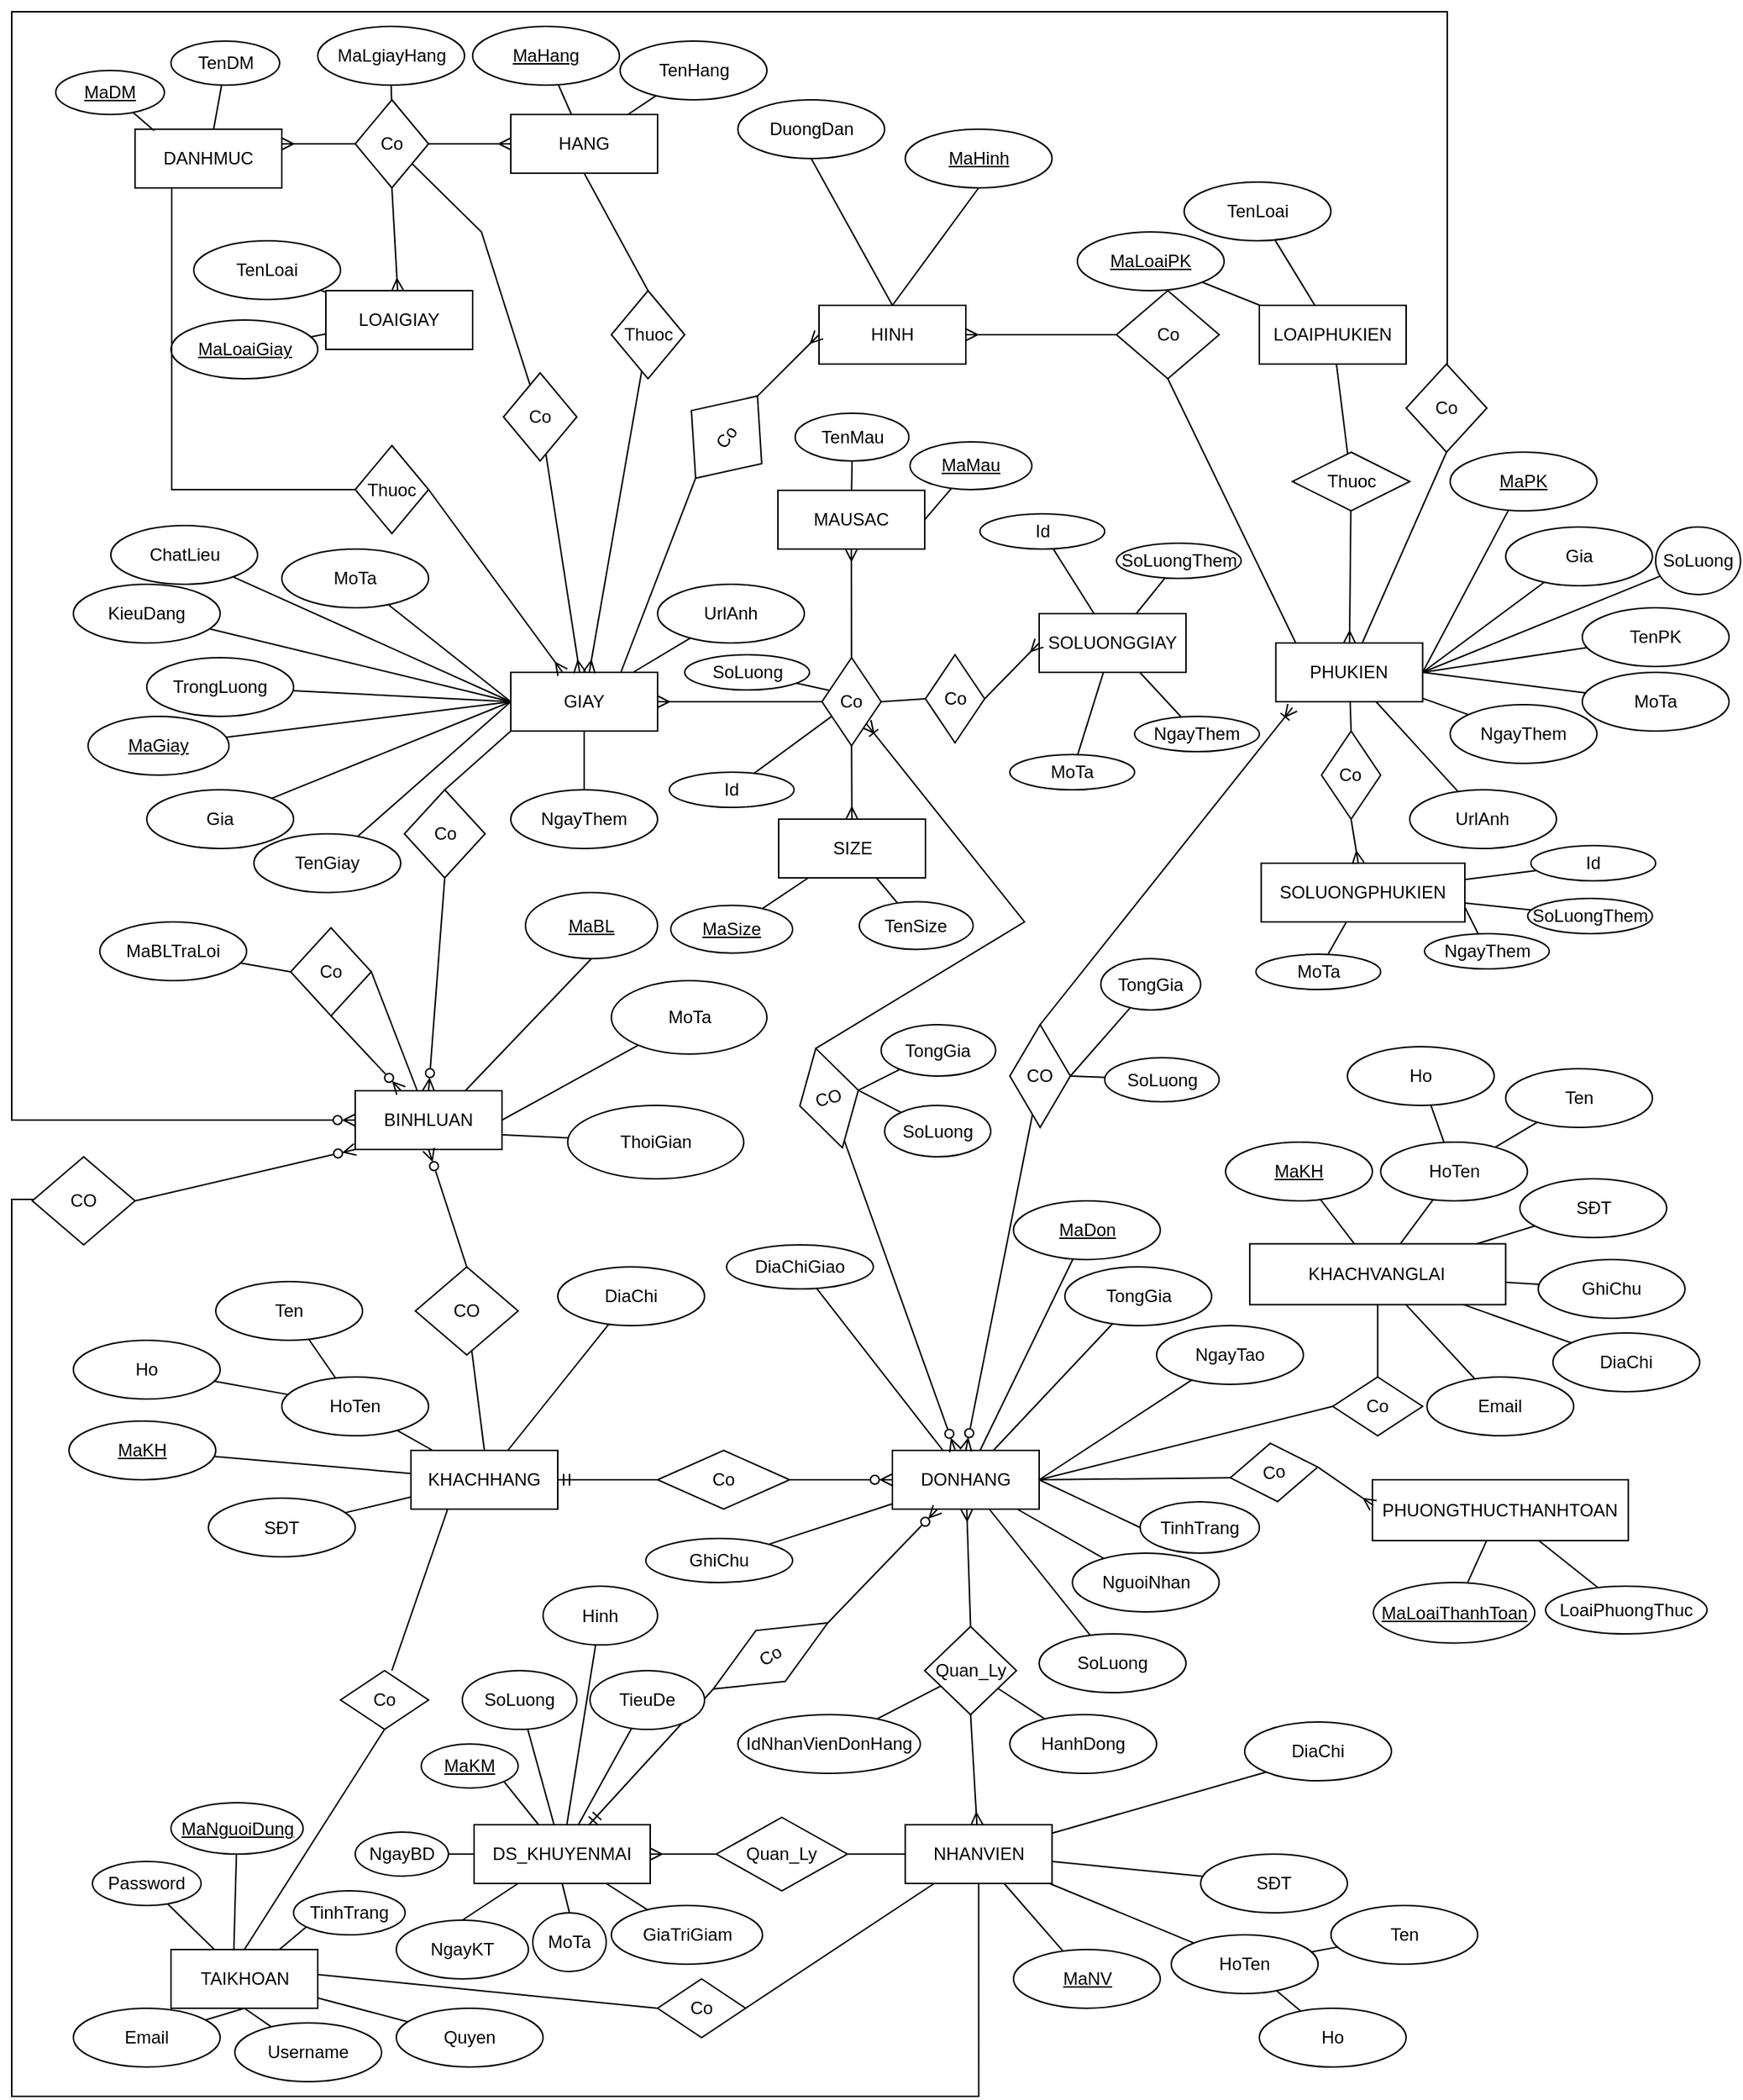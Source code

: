 <mxfile version="20.2.2" type="device"><diagram id="mNvKWe7RkzA2zDNM2oLt" name="Page-1"><mxGraphModel dx="2844" dy="2745" grid="1" gridSize="10" guides="1" tooltips="1" connect="1" arrows="1" fold="1" page="1" pageScale="1" pageWidth="827" pageHeight="1169" math="0" shadow="0"><root><mxCell id="0"/><mxCell id="1" parent="0"/><mxCell id="wr9XDpeHIcLiE6j-dPfS-3" value="HANG" style="whiteSpace=wrap;html=1;align=center;" parent="1" vertex="1"><mxGeometry x="580" y="-840" width="100" height="40" as="geometry"/></mxCell><mxCell id="wr9XDpeHIcLiE6j-dPfS-11" value="PHUKIEN" style="whiteSpace=wrap;html=1;align=center;" parent="1" vertex="1"><mxGeometry x="1101.25" y="-480" width="100" height="40" as="geometry"/></mxCell><mxCell id="wr9XDpeHIcLiE6j-dPfS-12" value="LOAIGIAY" style="whiteSpace=wrap;html=1;align=center;" parent="1" vertex="1"><mxGeometry x="454" y="-720" width="100" height="40" as="geometry"/></mxCell><mxCell id="wr9XDpeHIcLiE6j-dPfS-13" value="GIAY" style="whiteSpace=wrap;html=1;align=center;" parent="1" vertex="1"><mxGeometry x="580" y="-460" width="100" height="40" as="geometry"/></mxCell><mxCell id="wr9XDpeHIcLiE6j-dPfS-14" value="NHANVIEN" style="whiteSpace=wrap;html=1;align=center;" parent="1" vertex="1"><mxGeometry x="848.75" y="325" width="100" height="40" as="geometry"/></mxCell><mxCell id="wr9XDpeHIcLiE6j-dPfS-15" value="KHACHHANG" style="whiteSpace=wrap;html=1;align=center;" parent="1" vertex="1"><mxGeometry x="512" y="70" width="100" height="40" as="geometry"/></mxCell><mxCell id="wr9XDpeHIcLiE6j-dPfS-16" value="DONHANG" style="whiteSpace=wrap;html=1;align=center;" parent="1" vertex="1"><mxGeometry x="840" y="70" width="100" height="40" as="geometry"/></mxCell><mxCell id="_aX4T9h83uBT4VHFIRq--2" value="" style="edgeStyle=orthogonalEdgeStyle;rounded=0;orthogonalLoop=1;jettySize=auto;html=1;" parent="1" edge="1"><mxGeometry relative="1" as="geometry"><mxPoint x="1100" y="280.0" as="targetPoint"/></mxGeometry></mxCell><mxCell id="wr9XDpeHIcLiE6j-dPfS-21" style="edgeStyle=none;rounded=0;orthogonalLoop=1;jettySize=auto;html=1;exitX=0;exitY=0.5;exitDx=0;exitDy=0;endArrow=none;endFill=0;" parent="1" source="wr9XDpeHIcLiE6j-dPfS-12" target="wr9XDpeHIcLiE6j-dPfS-12" edge="1"><mxGeometry relative="1" as="geometry"/></mxCell><mxCell id="wr9XDpeHIcLiE6j-dPfS-23" value="DS_KHUYENMAI" style="whiteSpace=wrap;html=1;align=center;" parent="1" vertex="1"><mxGeometry x="555" y="325" width="120" height="40" as="geometry"/></mxCell><mxCell id="sIMCsGAWUT5r6lHgCj8K-2" value="" style="edgeStyle=orthogonalEdgeStyle;rounded=0;orthogonalLoop=1;jettySize=auto;html=1;endArrow=ERzeroToMany;endFill=0;" parent="1" source="sIMCsGAWUT5r6lHgCj8K-1" target="wr9XDpeHIcLiE6j-dPfS-16" edge="1"><mxGeometry relative="1" as="geometry"/></mxCell><mxCell id="sIMCsGAWUT5r6lHgCj8K-3" value="" style="edgeStyle=orthogonalEdgeStyle;rounded=0;orthogonalLoop=1;jettySize=auto;html=1;endArrow=ERmandOne;endFill=0;startArrow=none;startFill=0;" parent="1" source="sIMCsGAWUT5r6lHgCj8K-1" target="wr9XDpeHIcLiE6j-dPfS-15" edge="1"><mxGeometry relative="1" as="geometry"/></mxCell><mxCell id="sIMCsGAWUT5r6lHgCj8K-1" value="Co" style="shape=rhombus;perimeter=rhombusPerimeter;whiteSpace=wrap;html=1;align=center;" parent="1" vertex="1"><mxGeometry x="680" y="70" width="90" height="40" as="geometry"/></mxCell><mxCell id="sIMCsGAWUT5r6lHgCj8K-5" value="" style="rounded=0;orthogonalLoop=1;jettySize=auto;html=1;endArrow=ERmany;endFill=0;exitX=0.5;exitY=0;exitDx=0;exitDy=0;" parent="1" source="sIMCsGAWUT5r6lHgCj8K-4" target="wr9XDpeHIcLiE6j-dPfS-16" edge="1"><mxGeometry relative="1" as="geometry"/></mxCell><mxCell id="sIMCsGAWUT5r6lHgCj8K-6" value="" style="rounded=0;orthogonalLoop=1;jettySize=auto;html=1;endArrow=ERmany;endFill=0;startArrow=none;startFill=0;exitX=0.5;exitY=1;exitDx=0;exitDy=0;" parent="1" source="sIMCsGAWUT5r6lHgCj8K-4" target="wr9XDpeHIcLiE6j-dPfS-14" edge="1"><mxGeometry relative="1" as="geometry"><mxPoint x="1001.25" y="250" as="sourcePoint"/></mxGeometry></mxCell><mxCell id="sIMCsGAWUT5r6lHgCj8K-4" value="Quan_Ly" style="shape=rhombus;perimeter=rhombusPerimeter;whiteSpace=wrap;html=1;align=center;" parent="1" vertex="1"><mxGeometry x="862" y="190" width="62.5" height="60" as="geometry"/></mxCell><mxCell id="sIMCsGAWUT5r6lHgCj8K-49" value="Quan_Ly" style="shape=rhombus;perimeter=rhombusPerimeter;whiteSpace=wrap;html=1;align=center;rotation=0;" parent="1" vertex="1"><mxGeometry x="720" y="320" width="89.33" height="50" as="geometry"/></mxCell><mxCell id="sIMCsGAWUT5r6lHgCj8K-51" value="" style="endArrow=none;html=1;rounded=0;exitX=1;exitY=0.5;exitDx=0;exitDy=0;entryX=0;entryY=0.5;entryDx=0;entryDy=0;endFill=0;startArrow=ERmany;startFill=0;" parent="1" source="wr9XDpeHIcLiE6j-dPfS-23" target="sIMCsGAWUT5r6lHgCj8K-49" edge="1"><mxGeometry relative="1" as="geometry"><mxPoint x="610" y="460" as="sourcePoint"/><mxPoint x="770" y="460" as="targetPoint"/></mxGeometry></mxCell><mxCell id="sIMCsGAWUT5r6lHgCj8K-76" value="" style="edgeStyle=none;rounded=0;orthogonalLoop=1;jettySize=auto;html=1;startArrow=none;startFill=0;endArrow=ERoneToMany;endFill=0;exitX=0.5;exitY=0;exitDx=0;exitDy=0;entryX=1;entryY=1;entryDx=0;entryDy=0;" parent="1" source="sIMCsGAWUT5r6lHgCj8K-75" target="m3od4kNUG1OxvGYWesp_-10" edge="1"><mxGeometry relative="1" as="geometry"><mxPoint x="970" y="-340" as="targetPoint"/><Array as="points"><mxPoint x="930" y="-290"/></Array></mxGeometry></mxCell><mxCell id="sIMCsGAWUT5r6lHgCj8K-77" value="" style="edgeStyle=none;rounded=0;orthogonalLoop=1;jettySize=auto;html=1;startArrow=none;startFill=0;endArrow=ERzeroToMany;endFill=0;" parent="1" source="sIMCsGAWUT5r6lHgCj8K-75" target="wr9XDpeHIcLiE6j-dPfS-16" edge="1"><mxGeometry relative="1" as="geometry"/></mxCell><mxCell id="sIMCsGAWUT5r6lHgCj8K-75" value="CO" style="shape=rhombus;perimeter=rhombusPerimeter;whiteSpace=wrap;html=1;align=center;rotation=-15;" parent="1" vertex="1"><mxGeometry x="776.23" y="-205" width="41.25" height="70" as="geometry"/></mxCell><mxCell id="sIMCsGAWUT5r6lHgCj8K-82" value="" style="edgeStyle=none;rounded=0;orthogonalLoop=1;jettySize=auto;html=1;startArrow=none;startFill=0;endArrow=none;endFill=0;" parent="1" source="sIMCsGAWUT5r6lHgCj8K-79" target="8M4vitXNXRDwkZHK-fUv-3" edge="1"><mxGeometry relative="1" as="geometry"><Array as="points"><mxPoint x="560" y="-760"/></Array></mxGeometry></mxCell><mxCell id="sIMCsGAWUT5r6lHgCj8K-83" value="" style="edgeStyle=none;rounded=0;orthogonalLoop=1;jettySize=auto;html=1;startArrow=none;startFill=0;endArrow=ERmany;endFill=0;" parent="1" source="sIMCsGAWUT5r6lHgCj8K-79" target="wr9XDpeHIcLiE6j-dPfS-13" edge="1"><mxGeometry relative="1" as="geometry"/></mxCell><mxCell id="sIMCsGAWUT5r6lHgCj8K-79" value="Co" style="shape=rhombus;perimeter=rhombusPerimeter;whiteSpace=wrap;html=1;align=center;" parent="1" vertex="1"><mxGeometry x="575" y="-664" width="50" height="60" as="geometry"/></mxCell><mxCell id="5iRDzOaehMMovM-A8spl-6" value="" style="edgeStyle=none;rounded=0;orthogonalLoop=1;jettySize=auto;html=1;endArrow=none;endFill=0;" parent="1" source="5iRDzOaehMMovM-A8spl-5" target="wr9XDpeHIcLiE6j-dPfS-12" edge="1"><mxGeometry relative="1" as="geometry"/></mxCell><mxCell id="5iRDzOaehMMovM-A8spl-5" value="&lt;u&gt;MaLoaiGiay&lt;/u&gt;" style="ellipse;whiteSpace=wrap;html=1;align=center;" parent="1" vertex="1"><mxGeometry x="348.5" y="-700" width="100" height="40" as="geometry"/></mxCell><mxCell id="5iRDzOaehMMovM-A8spl-8" value="" style="edgeStyle=none;rounded=0;orthogonalLoop=1;jettySize=auto;html=1;endArrow=none;endFill=0;" parent="1" source="5iRDzOaehMMovM-A8spl-7" target="wr9XDpeHIcLiE6j-dPfS-12" edge="1"><mxGeometry relative="1" as="geometry"/></mxCell><mxCell id="5iRDzOaehMMovM-A8spl-7" value="TenLoai" style="ellipse;whiteSpace=wrap;html=1;align=center;" parent="1" vertex="1"><mxGeometry x="364" y="-754" width="100" height="40" as="geometry"/></mxCell><mxCell id="5iRDzOaehMMovM-A8spl-18" value="" style="edgeStyle=none;rounded=0;orthogonalLoop=1;jettySize=auto;html=1;endArrow=none;endFill=0;entryX=0;entryY=0.5;entryDx=0;entryDy=0;" parent="1" source="5iRDzOaehMMovM-A8spl-17" target="wr9XDpeHIcLiE6j-dPfS-13" edge="1"><mxGeometry relative="1" as="geometry"/></mxCell><mxCell id="5iRDzOaehMMovM-A8spl-17" value="ChatLieu" style="ellipse;whiteSpace=wrap;html=1;align=center;" parent="1" vertex="1"><mxGeometry x="307.5" y="-560" width="100" height="40" as="geometry"/></mxCell><mxCell id="5iRDzOaehMMovM-A8spl-20" value="" style="edgeStyle=none;rounded=0;orthogonalLoop=1;jettySize=auto;html=1;endArrow=none;endFill=0;entryX=0;entryY=0.5;entryDx=0;entryDy=0;" parent="1" source="5iRDzOaehMMovM-A8spl-19" target="wr9XDpeHIcLiE6j-dPfS-13" edge="1"><mxGeometry relative="1" as="geometry"><mxPoint x="262.183" y="-573.262" as="sourcePoint"/></mxGeometry></mxCell><mxCell id="5iRDzOaehMMovM-A8spl-19" value="KieuDang" style="ellipse;whiteSpace=wrap;html=1;align=center;" parent="1" vertex="1"><mxGeometry x="282" y="-520" width="100" height="40" as="geometry"/></mxCell><mxCell id="5iRDzOaehMMovM-A8spl-22" value="" style="edgeStyle=none;rounded=0;orthogonalLoop=1;jettySize=auto;html=1;endArrow=none;endFill=0;entryX=0;entryY=0.5;entryDx=0;entryDy=0;" parent="1" source="5iRDzOaehMMovM-A8spl-21" target="wr9XDpeHIcLiE6j-dPfS-13" edge="1"><mxGeometry relative="1" as="geometry"><mxPoint x="556.144" y="-483.686" as="sourcePoint"/></mxGeometry></mxCell><mxCell id="5iRDzOaehMMovM-A8spl-21" value="TrongLuong" style="ellipse;whiteSpace=wrap;html=1;align=center;" parent="1" vertex="1"><mxGeometry x="332" y="-470" width="100" height="40" as="geometry"/></mxCell><mxCell id="5iRDzOaehMMovM-A8spl-29" value="" style="edgeStyle=none;rounded=0;orthogonalLoop=1;jettySize=auto;html=1;endArrow=none;endFill=0;" parent="1" source="5iRDzOaehMMovM-A8spl-27" target="5iRDzOaehMMovM-A8spl-28" edge="1"><mxGeometry relative="1" as="geometry"/></mxCell><mxCell id="5iRDzOaehMMovM-A8spl-27" value="LOAIPHUKIEN" style="whiteSpace=wrap;html=1;align=center;" parent="1" vertex="1"><mxGeometry x="1090" y="-710" width="100" height="40" as="geometry"/></mxCell><mxCell id="5iRDzOaehMMovM-A8spl-30" value="" style="edgeStyle=none;rounded=0;orthogonalLoop=1;jettySize=auto;html=1;endArrow=ERmany;endFill=0;" parent="1" source="5iRDzOaehMMovM-A8spl-28" target="wr9XDpeHIcLiE6j-dPfS-11" edge="1"><mxGeometry relative="1" as="geometry"/></mxCell><mxCell id="5iRDzOaehMMovM-A8spl-28" value="Thuoc" style="rhombus;whiteSpace=wrap;html=1;" parent="1" vertex="1"><mxGeometry x="1112.5" y="-610" width="80" height="40" as="geometry"/></mxCell><mxCell id="5iRDzOaehMMovM-A8spl-32" value="" style="edgeStyle=none;rounded=0;orthogonalLoop=1;jettySize=auto;html=1;endArrow=none;endFill=0;entryX=0.5;entryY=0;entryDx=0;entryDy=0;exitX=0.5;exitY=1;exitDx=0;exitDy=0;" parent="1" source="5iRDzOaehMMovM-A8spl-31" target="N18CBe_mko_9FOe0qG6P-1" edge="1"><mxGeometry relative="1" as="geometry"><mxPoint x="1192" y="-500" as="sourcePoint"/><mxPoint x="1171.03" y="-440" as="targetPoint"/></mxGeometry></mxCell><mxCell id="5iRDzOaehMMovM-A8spl-31" value="&lt;u&gt;MaHinh&lt;/u&gt;" style="ellipse;whiteSpace=wrap;html=1;align=center;" parent="1" vertex="1"><mxGeometry x="848.75" y="-830" width="100" height="40" as="geometry"/></mxCell><mxCell id="5iRDzOaehMMovM-A8spl-34" value="" style="edgeStyle=none;rounded=0;orthogonalLoop=1;jettySize=auto;html=1;endArrow=none;endFill=0;" parent="1" source="5iRDzOaehMMovM-A8spl-33" target="5iRDzOaehMMovM-A8spl-27" edge="1"><mxGeometry relative="1" as="geometry"/></mxCell><mxCell id="5iRDzOaehMMovM-A8spl-33" value="&lt;u&gt;MaLoaiPK&lt;/u&gt;" style="ellipse;whiteSpace=wrap;html=1;align=center;" parent="1" vertex="1"><mxGeometry x="966" y="-760" width="100" height="40" as="geometry"/></mxCell><mxCell id="5iRDzOaehMMovM-A8spl-36" value="" style="edgeStyle=none;rounded=0;orthogonalLoop=1;jettySize=auto;html=1;endArrow=none;endFill=0;entryX=0;entryY=0.5;entryDx=0;entryDy=0;" parent="1" source="5iRDzOaehMMovM-A8spl-35" target="wr9XDpeHIcLiE6j-dPfS-13" edge="1"><mxGeometry relative="1" as="geometry"><mxPoint x="508.562" y="-370" as="targetPoint"/></mxGeometry></mxCell><mxCell id="5iRDzOaehMMovM-A8spl-35" value="&lt;u&gt;MaGiay&lt;/u&gt;" style="ellipse;whiteSpace=wrap;html=1;align=center;" parent="1" vertex="1"><mxGeometry x="292" y="-430" width="96" height="40" as="geometry"/></mxCell><mxCell id="5iRDzOaehMMovM-A8spl-38" value="" style="edgeStyle=none;rounded=0;orthogonalLoop=1;jettySize=auto;html=1;endArrow=none;endFill=0;entryX=0;entryY=0.5;entryDx=0;entryDy=0;" parent="1" source="5iRDzOaehMMovM-A8spl-37" target="wr9XDpeHIcLiE6j-dPfS-13" edge="1"><mxGeometry relative="1" as="geometry"><mxPoint x="582" y="-490" as="targetPoint"/></mxGeometry></mxCell><mxCell id="5iRDzOaehMMovM-A8spl-37" value="TenGiay" style="ellipse;whiteSpace=wrap;html=1;align=center;" parent="1" vertex="1"><mxGeometry x="405" y="-350" width="100" height="40" as="geometry"/></mxCell><mxCell id="5iRDzOaehMMovM-A8spl-40" value="" style="edgeStyle=none;rounded=0;orthogonalLoop=1;jettySize=auto;html=1;endArrow=none;endFill=0;entryX=0;entryY=0.5;entryDx=0;entryDy=0;" parent="1" source="5iRDzOaehMMovM-A8spl-39" target="wr9XDpeHIcLiE6j-dPfS-13" edge="1"><mxGeometry relative="1" as="geometry"><mxPoint x="590.75" y="-341.241" as="targetPoint"/></mxGeometry></mxCell><mxCell id="5iRDzOaehMMovM-A8spl-39" value="MoTa" style="ellipse;whiteSpace=wrap;html=1;align=center;" parent="1" vertex="1"><mxGeometry x="424" y="-544" width="100" height="40" as="geometry"/></mxCell><mxCell id="5iRDzOaehMMovM-A8spl-46" value="" style="edgeStyle=none;rounded=0;orthogonalLoop=1;jettySize=auto;html=1;endArrow=none;endFill=0;entryX=1;entryY=0.5;entryDx=0;entryDy=0;" parent="1" source="5iRDzOaehMMovM-A8spl-41" target="m3od4kNUG1OxvGYWesp_-10" edge="1"><mxGeometry relative="1" as="geometry"><mxPoint x="820" y="-440" as="targetPoint"/></mxGeometry></mxCell><mxCell id="5iRDzOaehMMovM-A8spl-41" value="SoLuong" style="ellipse;whiteSpace=wrap;html=1;align=center;" parent="1" vertex="1"><mxGeometry x="698.5" y="-472" width="85" height="24" as="geometry"/></mxCell><mxCell id="5iRDzOaehMMovM-A8spl-51" value="" style="edgeStyle=none;rounded=0;orthogonalLoop=1;jettySize=auto;html=1;endArrow=none;endFill=0;exitX=0.5;exitY=1;exitDx=0;exitDy=0;entryX=0.135;entryY=-0.003;entryDx=0;entryDy=0;entryPerimeter=0;" parent="1" source="N18CBe_mko_9FOe0qG6P-2" target="wr9XDpeHIcLiE6j-dPfS-11" edge="1"><mxGeometry relative="1" as="geometry"><mxPoint x="954.076" y="-246.329" as="sourcePoint"/><mxPoint x="962" y="-500" as="targetPoint"/></mxGeometry></mxCell><mxCell id="5iRDzOaehMMovM-A8spl-56" value="" style="edgeStyle=none;rounded=0;orthogonalLoop=1;jettySize=auto;html=1;endArrow=none;endFill=0;" parent="1" source="5iRDzOaehMMovM-A8spl-55" target="wr9XDpeHIcLiE6j-dPfS-3" edge="1"><mxGeometry relative="1" as="geometry"><mxPoint x="614.727" y="-906.538" as="sourcePoint"/></mxGeometry></mxCell><mxCell id="5iRDzOaehMMovM-A8spl-55" value="TenHang" style="ellipse;whiteSpace=wrap;html=1;align=center;" parent="1" vertex="1"><mxGeometry x="654.5" y="-890" width="100" height="40" as="geometry"/></mxCell><mxCell id="5iRDzOaehMMovM-A8spl-58" value="" style="edgeStyle=none;rounded=0;orthogonalLoop=1;jettySize=auto;html=1;endArrow=none;endFill=0;" parent="1" source="5iRDzOaehMMovM-A8spl-57" target="wr9XDpeHIcLiE6j-dPfS-3" edge="1"><mxGeometry relative="1" as="geometry"/></mxCell><mxCell id="5iRDzOaehMMovM-A8spl-57" value="&lt;u&gt;MaHang&lt;/u&gt;" style="ellipse;whiteSpace=wrap;html=1;align=center;" parent="1" vertex="1"><mxGeometry x="554" y="-900" width="100" height="40" as="geometry"/></mxCell><mxCell id="5iRDzOaehMMovM-A8spl-60" value="" style="edgeStyle=none;rounded=0;orthogonalLoop=1;jettySize=auto;html=1;endArrow=none;endFill=0;" parent="1" source="5iRDzOaehMMovM-A8spl-59" target="wr9XDpeHIcLiE6j-dPfS-16" edge="1"><mxGeometry relative="1" as="geometry"/></mxCell><mxCell id="5iRDzOaehMMovM-A8spl-59" value="&lt;u&gt;MaDon&lt;/u&gt;" style="ellipse;whiteSpace=wrap;html=1;align=center;" parent="1" vertex="1"><mxGeometry x="922.5" y="-100" width="100" height="40" as="geometry"/></mxCell><mxCell id="5iRDzOaehMMovM-A8spl-62" value="" style="edgeStyle=none;rounded=0;orthogonalLoop=1;jettySize=auto;html=1;endArrow=none;endFill=0;" parent="1" source="5iRDzOaehMMovM-A8spl-61" target="wr9XDpeHIcLiE6j-dPfS-16" edge="1"><mxGeometry relative="1" as="geometry"/></mxCell><mxCell id="5iRDzOaehMMovM-A8spl-61" value="TongGia" style="ellipse;whiteSpace=wrap;html=1;align=center;" parent="1" vertex="1"><mxGeometry x="957.5" y="-55" width="100" height="40" as="geometry"/></mxCell><mxCell id="5iRDzOaehMMovM-A8spl-64" style="edgeStyle=none;rounded=0;orthogonalLoop=1;jettySize=auto;html=1;entryX=1;entryY=0.5;entryDx=0;entryDy=0;endArrow=none;endFill=0;" parent="1" source="5iRDzOaehMMovM-A8spl-63" target="wr9XDpeHIcLiE6j-dPfS-16" edge="1"><mxGeometry relative="1" as="geometry"/></mxCell><mxCell id="5iRDzOaehMMovM-A8spl-63" value="NgayTao" style="ellipse;whiteSpace=wrap;html=1;align=center;" parent="1" vertex="1"><mxGeometry x="1020" y="-15" width="100" height="40" as="geometry"/></mxCell><mxCell id="5iRDzOaehMMovM-A8spl-66" value="" style="edgeStyle=none;rounded=0;orthogonalLoop=1;jettySize=auto;html=1;endArrow=none;endFill=0;entryX=0;entryY=0.5;entryDx=0;entryDy=0;" parent="1" source="5iRDzOaehMMovM-A8spl-65" target="wr9XDpeHIcLiE6j-dPfS-13" edge="1"><mxGeometry relative="1" as="geometry"><mxPoint x="267.391" y="-446.376" as="sourcePoint"/><mxPoint x="582.795" y="-370" as="targetPoint"/></mxGeometry></mxCell><mxCell id="5iRDzOaehMMovM-A8spl-65" value="Gia" style="ellipse;whiteSpace=wrap;html=1;align=center;" parent="1" vertex="1"><mxGeometry x="332" y="-380" width="100" height="40" as="geometry"/></mxCell><mxCell id="5iRDzOaehMMovM-A8spl-72" value="" style="edgeStyle=none;rounded=0;orthogonalLoop=1;jettySize=auto;html=1;endArrow=none;endFill=0;" parent="1" edge="1"><mxGeometry relative="1" as="geometry"><mxPoint x="1210.5" y="260.0" as="targetPoint"/></mxGeometry></mxCell><mxCell id="5iRDzOaehMMovM-A8spl-74" value="" style="edgeStyle=none;rounded=0;orthogonalLoop=1;jettySize=auto;html=1;endArrow=none;endFill=0;" parent="1" source="5iRDzOaehMMovM-A8spl-73" target="wr9XDpeHIcLiE6j-dPfS-14" edge="1"><mxGeometry relative="1" as="geometry"/></mxCell><mxCell id="5iRDzOaehMMovM-A8spl-73" value="&lt;u&gt;MaNV&lt;/u&gt;" style="ellipse;whiteSpace=wrap;html=1;align=center;" parent="1" vertex="1"><mxGeometry x="922.5" y="410" width="100" height="40" as="geometry"/></mxCell><mxCell id="5iRDzOaehMMovM-A8spl-76" value="" style="edgeStyle=none;rounded=0;orthogonalLoop=1;jettySize=auto;html=1;endArrow=none;endFill=0;" parent="1" source="5iRDzOaehMMovM-A8spl-75" target="wr9XDpeHIcLiE6j-dPfS-14" edge="1"><mxGeometry relative="1" as="geometry"/></mxCell><mxCell id="5iRDzOaehMMovM-A8spl-75" value="HoTen" style="ellipse;whiteSpace=wrap;html=1;align=center;" parent="1" vertex="1"><mxGeometry x="1030" y="400" width="100" height="40" as="geometry"/></mxCell><mxCell id="5iRDzOaehMMovM-A8spl-78" value="" style="edgeStyle=none;rounded=0;orthogonalLoop=1;jettySize=auto;html=1;endArrow=none;endFill=0;" parent="1" source="5iRDzOaehMMovM-A8spl-77" target="wr9XDpeHIcLiE6j-dPfS-14" edge="1"><mxGeometry relative="1" as="geometry"/></mxCell><mxCell id="5iRDzOaehMMovM-A8spl-77" value="SĐT" style="ellipse;whiteSpace=wrap;html=1;align=center;" parent="1" vertex="1"><mxGeometry x="1050" y="345" width="100" height="40" as="geometry"/></mxCell><mxCell id="5iRDzOaehMMovM-A8spl-82" value="" style="edgeStyle=none;rounded=0;orthogonalLoop=1;jettySize=auto;html=1;endArrow=none;endFill=0;exitX=0;exitY=1;exitDx=0;exitDy=0;" parent="1" source="5iRDzOaehMMovM-A8spl-81" target="wr9XDpeHIcLiE6j-dPfS-14" edge="1"><mxGeometry relative="1" as="geometry"><mxPoint x="1142.758" y="251.077" as="sourcePoint"/></mxGeometry></mxCell><mxCell id="5iRDzOaehMMovM-A8spl-81" value="DiaChi" style="ellipse;whiteSpace=wrap;html=1;align=center;" parent="1" vertex="1"><mxGeometry x="1080" y="255" width="100" height="40" as="geometry"/></mxCell><mxCell id="5iRDzOaehMMovM-A8spl-92" value="" style="edgeStyle=none;rounded=0;orthogonalLoop=1;jettySize=auto;html=1;endArrow=none;endFill=0;" parent="1" source="5iRDzOaehMMovM-A8spl-91" target="wr9XDpeHIcLiE6j-dPfS-15" edge="1"><mxGeometry relative="1" as="geometry"/></mxCell><mxCell id="5iRDzOaehMMovM-A8spl-91" value="&lt;u&gt;MaKH&lt;/u&gt;" style="ellipse;whiteSpace=wrap;html=1;align=center;" parent="1" vertex="1"><mxGeometry x="279" y="50" width="100" height="40" as="geometry"/></mxCell><mxCell id="5iRDzOaehMMovM-A8spl-94" value="" style="edgeStyle=none;rounded=0;orthogonalLoop=1;jettySize=auto;html=1;endArrow=none;endFill=0;" parent="1" source="5iRDzOaehMMovM-A8spl-93" target="wr9XDpeHIcLiE6j-dPfS-15" edge="1"><mxGeometry relative="1" as="geometry"/></mxCell><mxCell id="5iRDzOaehMMovM-A8spl-93" value="HoTen" style="ellipse;whiteSpace=wrap;html=1;align=center;" parent="1" vertex="1"><mxGeometry x="424" y="20" width="100" height="40" as="geometry"/></mxCell><mxCell id="5iRDzOaehMMovM-A8spl-97" value="" style="edgeStyle=none;rounded=0;orthogonalLoop=1;jettySize=auto;html=1;endArrow=none;endFill=0;" parent="1" source="5iRDzOaehMMovM-A8spl-95" target="5iRDzOaehMMovM-A8spl-75" edge="1"><mxGeometry relative="1" as="geometry"/></mxCell><mxCell id="5iRDzOaehMMovM-A8spl-95" value="Ho" style="ellipse;whiteSpace=wrap;html=1;align=center;" parent="1" vertex="1"><mxGeometry x="1090" y="450" width="100" height="40" as="geometry"/></mxCell><mxCell id="5iRDzOaehMMovM-A8spl-100" value="" style="edgeStyle=none;rounded=0;orthogonalLoop=1;jettySize=auto;html=1;endArrow=none;endFill=0;" parent="1" source="5iRDzOaehMMovM-A8spl-96" target="5iRDzOaehMMovM-A8spl-75" edge="1"><mxGeometry relative="1" as="geometry"/></mxCell><mxCell id="5iRDzOaehMMovM-A8spl-96" value="Ten" style="ellipse;whiteSpace=wrap;html=1;align=center;" parent="1" vertex="1"><mxGeometry x="1138.75" y="380" width="100" height="40" as="geometry"/></mxCell><mxCell id="5iRDzOaehMMovM-A8spl-104" value="" style="edgeStyle=none;rounded=0;orthogonalLoop=1;jettySize=auto;html=1;endArrow=none;endFill=0;" parent="1" source="5iRDzOaehMMovM-A8spl-101" target="5iRDzOaehMMovM-A8spl-93" edge="1"><mxGeometry relative="1" as="geometry"/></mxCell><mxCell id="5iRDzOaehMMovM-A8spl-101" value="Ho" style="ellipse;whiteSpace=wrap;html=1;align=center;" parent="1" vertex="1"><mxGeometry x="282" y="-5" width="100" height="40" as="geometry"/></mxCell><mxCell id="5iRDzOaehMMovM-A8spl-103" value="" style="edgeStyle=none;rounded=0;orthogonalLoop=1;jettySize=auto;html=1;endArrow=none;endFill=0;" parent="1" source="5iRDzOaehMMovM-A8spl-102" target="5iRDzOaehMMovM-A8spl-93" edge="1"><mxGeometry relative="1" as="geometry"/></mxCell><mxCell id="5iRDzOaehMMovM-A8spl-102" value="Ten" style="ellipse;whiteSpace=wrap;html=1;align=center;" parent="1" vertex="1"><mxGeometry x="379" y="-45" width="100" height="40" as="geometry"/></mxCell><mxCell id="5iRDzOaehMMovM-A8spl-109" value="" style="edgeStyle=none;rounded=0;orthogonalLoop=1;jettySize=auto;html=1;endArrow=none;endFill=0;" parent="1" source="5iRDzOaehMMovM-A8spl-105" target="wr9XDpeHIcLiE6j-dPfS-15" edge="1"><mxGeometry relative="1" as="geometry"/></mxCell><mxCell id="5iRDzOaehMMovM-A8spl-105" value="SĐT" style="ellipse;whiteSpace=wrap;html=1;align=center;" parent="1" vertex="1"><mxGeometry x="374" y="102.5" width="100" height="40" as="geometry"/></mxCell><mxCell id="5iRDzOaehMMovM-A8spl-117" value="" style="edgeStyle=none;rounded=0;orthogonalLoop=1;jettySize=auto;html=1;endArrow=none;endFill=0;" parent="1" source="5iRDzOaehMMovM-A8spl-116" target="wr9XDpeHIcLiE6j-dPfS-16" edge="1"><mxGeometry relative="1" as="geometry"/></mxCell><mxCell id="5iRDzOaehMMovM-A8spl-116" value="DiaChiGiao" style="ellipse;whiteSpace=wrap;html=1;align=center;" parent="1" vertex="1"><mxGeometry x="727" y="-70" width="100" height="30" as="geometry"/></mxCell><mxCell id="5iRDzOaehMMovM-A8spl-129" value="" style="edgeStyle=none;rounded=0;orthogonalLoop=1;jettySize=auto;html=1;endArrow=none;endFill=0;" parent="1" source="5iRDzOaehMMovM-A8spl-128" target="wr9XDpeHIcLiE6j-dPfS-15" edge="1"><mxGeometry relative="1" as="geometry"/></mxCell><mxCell id="5iRDzOaehMMovM-A8spl-128" value="DiaChi" style="ellipse;whiteSpace=wrap;html=1;align=center;" parent="1" vertex="1"><mxGeometry x="612" y="-55" width="100" height="40" as="geometry"/></mxCell><mxCell id="OENfhamFEV2EKDxt3Xnz-5" value="" style="rounded=0;orthogonalLoop=1;jettySize=auto;html=1;endArrow=none;endFill=0;" parent="1" source="OENfhamFEV2EKDxt3Xnz-2" target="wr9XDpeHIcLiE6j-dPfS-16" edge="1"><mxGeometry relative="1" as="geometry"/></mxCell><mxCell id="OENfhamFEV2EKDxt3Xnz-2" value="SoLuong" style="ellipse;whiteSpace=wrap;html=1;align=center;" parent="1" vertex="1"><mxGeometry x="940" y="195" width="100" height="40" as="geometry"/></mxCell><mxCell id="OENfhamFEV2EKDxt3Xnz-10" value="" style="edgeStyle=none;rounded=0;orthogonalLoop=1;jettySize=auto;html=1;endArrow=none;endFill=0;" parent="1" source="OENfhamFEV2EKDxt3Xnz-9" target="wr9XDpeHIcLiE6j-dPfS-16" edge="1"><mxGeometry relative="1" as="geometry"/></mxCell><mxCell id="OENfhamFEV2EKDxt3Xnz-9" value="NguoiNhan" style="ellipse;whiteSpace=wrap;html=1;align=center;" parent="1" vertex="1"><mxGeometry x="962.63" y="140" width="100" height="40" as="geometry"/></mxCell><mxCell id="OENfhamFEV2EKDxt3Xnz-25" value="" style="edgeStyle=none;rounded=0;orthogonalLoop=1;jettySize=auto;html=1;endArrow=none;endFill=0;" parent="1" edge="1"><mxGeometry relative="1" as="geometry"><mxPoint x="1235.25" y="260.0" as="targetPoint"/></mxGeometry></mxCell><mxCell id="_aX4T9h83uBT4VHFIRq--10" value="BINHLUAN" style="rounded=0;whiteSpace=wrap;html=1;" parent="1" vertex="1"><mxGeometry x="474" y="-175" width="100" height="40" as="geometry"/></mxCell><mxCell id="_aX4T9h83uBT4VHFIRq--17" value="NgayBD" style="ellipse;whiteSpace=wrap;html=1;" parent="1" vertex="1"><mxGeometry x="474" y="330" width="63.5" height="30" as="geometry"/></mxCell><mxCell id="_aX4T9h83uBT4VHFIRq--18" value="NgayKT" style="ellipse;whiteSpace=wrap;html=1;" parent="1" vertex="1"><mxGeometry x="502" y="390" width="90" height="40" as="geometry"/></mxCell><mxCell id="_aX4T9h83uBT4VHFIRq--19" value="MoTa" style="ellipse;whiteSpace=wrap;html=1;" parent="1" vertex="1"><mxGeometry x="595" y="385" width="50" height="40" as="geometry"/></mxCell><mxCell id="_aX4T9h83uBT4VHFIRq--20" value="" style="endArrow=none;html=1;rounded=0;entryX=0.5;entryY=1;entryDx=0;entryDy=0;exitX=0.5;exitY=0;exitDx=0;exitDy=0;" parent="1" source="_aX4T9h83uBT4VHFIRq--19" target="wr9XDpeHIcLiE6j-dPfS-23" edge="1"><mxGeometry width="50" height="50" relative="1" as="geometry"><mxPoint x="475" y="445" as="sourcePoint"/><mxPoint x="525" y="395" as="targetPoint"/></mxGeometry></mxCell><mxCell id="_aX4T9h83uBT4VHFIRq--21" value="" style="endArrow=none;html=1;rounded=0;exitX=0.5;exitY=0;exitDx=0;exitDy=0;entryX=0.25;entryY=1;entryDx=0;entryDy=0;" parent="1" source="_aX4T9h83uBT4VHFIRq--18" target="wr9XDpeHIcLiE6j-dPfS-23" edge="1"><mxGeometry width="50" height="50" relative="1" as="geometry"><mxPoint x="430" y="425" as="sourcePoint"/><mxPoint x="480" y="375" as="targetPoint"/></mxGeometry></mxCell><mxCell id="_aX4T9h83uBT4VHFIRq--22" value="" style="endArrow=none;html=1;rounded=0;entryX=0;entryY=0.5;entryDx=0;entryDy=0;exitX=1;exitY=0.5;exitDx=0;exitDy=0;" parent="1" source="_aX4T9h83uBT4VHFIRq--17" target="wr9XDpeHIcLiE6j-dPfS-23" edge="1"><mxGeometry width="50" height="50" relative="1" as="geometry"><mxPoint x="370" y="310" as="sourcePoint"/><mxPoint x="420" y="260" as="targetPoint"/></mxGeometry></mxCell><mxCell id="_aX4T9h83uBT4VHFIRq--23" value="MaKM" style="ellipse;whiteSpace=wrap;html=1;fontStyle=4" parent="1" vertex="1"><mxGeometry x="519" y="270" width="66" height="30" as="geometry"/></mxCell><mxCell id="_aX4T9h83uBT4VHFIRq--24" value="SoLuong" style="ellipse;whiteSpace=wrap;html=1;" parent="1" vertex="1"><mxGeometry x="547" y="220" width="78" height="40" as="geometry"/></mxCell><mxCell id="_aX4T9h83uBT4VHFIRq--25" value="CO" style="rhombus;whiteSpace=wrap;html=1;" parent="1" vertex="1"><mxGeometry x="515" y="-55" width="70" height="60" as="geometry"/></mxCell><mxCell id="_aX4T9h83uBT4VHFIRq--26" value="Co" style="rhombus;whiteSpace=wrap;html=1;" parent="1" vertex="1"><mxGeometry x="507.5" y="-380" width="55" height="60" as="geometry"/></mxCell><mxCell id="_aX4T9h83uBT4VHFIRq--27" value="" style="endArrow=none;html=1;rounded=0;entryX=0.5;entryY=0;entryDx=0;entryDy=0;startArrow=none;startFill=0;endFill=0;" parent="1" source="_aX4T9h83uBT4VHFIRq--25" target="wr9XDpeHIcLiE6j-dPfS-15" edge="1"><mxGeometry width="50" height="50" relative="1" as="geometry"><mxPoint x="545" y="10" as="sourcePoint"/><mxPoint x="545" y="30.711" as="targetPoint"/></mxGeometry></mxCell><mxCell id="_aX4T9h83uBT4VHFIRq--28" value="" style="endArrow=ERzeroToMany;html=1;rounded=0;entryX=0.5;entryY=1;entryDx=0;entryDy=0;exitX=0.5;exitY=0;exitDx=0;exitDy=0;endFill=0;" parent="1" source="_aX4T9h83uBT4VHFIRq--25" target="_aX4T9h83uBT4VHFIRq--10" edge="1"><mxGeometry width="50" height="50" relative="1" as="geometry"><mxPoint x="540" y="-120" as="sourcePoint"/><mxPoint x="590" y="-170" as="targetPoint"/></mxGeometry></mxCell><mxCell id="_aX4T9h83uBT4VHFIRq--30" value="" style="endArrow=none;html=1;rounded=0;entryX=0.5;entryY=1;entryDx=0;entryDy=0;exitX=0.5;exitY=0;exitDx=0;exitDy=0;startArrow=ERzeroToMany;startFill=0;" parent="1" source="_aX4T9h83uBT4VHFIRq--10" target="_aX4T9h83uBT4VHFIRq--26" edge="1"><mxGeometry width="50" height="50" relative="1" as="geometry"><mxPoint x="590" y="-130" as="sourcePoint"/><mxPoint x="640" y="-180" as="targetPoint"/></mxGeometry></mxCell><mxCell id="_aX4T9h83uBT4VHFIRq--31" value="" style="endArrow=none;html=1;rounded=0;entryX=0;entryY=1;entryDx=0;entryDy=0;exitX=0.5;exitY=0;exitDx=0;exitDy=0;endFill=0;" parent="1" source="_aX4T9h83uBT4VHFIRq--26" target="wr9XDpeHIcLiE6j-dPfS-13" edge="1"><mxGeometry width="50" height="50" relative="1" as="geometry"><mxPoint x="539.5" y="-380" as="sourcePoint"/><mxPoint x="830.75" y="-170" as="targetPoint"/></mxGeometry></mxCell><mxCell id="_aX4T9h83uBT4VHFIRq--32" value="MaBL" style="ellipse;whiteSpace=wrap;html=1;fontStyle=4" parent="1" vertex="1"><mxGeometry x="590" y="-310" width="90" height="45" as="geometry"/></mxCell><mxCell id="_aX4T9h83uBT4VHFIRq--33" value="MoTa" style="ellipse;whiteSpace=wrap;html=1;" parent="1" vertex="1"><mxGeometry x="648.5" y="-250" width="106" height="50" as="geometry"/></mxCell><mxCell id="_aX4T9h83uBT4VHFIRq--34" value="ThoiGian" style="ellipse;whiteSpace=wrap;html=1;" parent="1" vertex="1"><mxGeometry x="618.75" y="-165" width="120" height="50" as="geometry"/></mxCell><mxCell id="_aX4T9h83uBT4VHFIRq--35" value="" style="endArrow=none;html=1;rounded=0;exitX=1;exitY=1;exitDx=0;exitDy=0;" parent="1" source="_aX4T9h83uBT4VHFIRq--23" target="wr9XDpeHIcLiE6j-dPfS-23" edge="1"><mxGeometry width="50" height="50" relative="1" as="geometry"><mxPoint x="400" y="280" as="sourcePoint"/><mxPoint x="470" y="280" as="targetPoint"/></mxGeometry></mxCell><mxCell id="_aX4T9h83uBT4VHFIRq--36" value="" style="endArrow=none;html=1;rounded=0;" parent="1" source="wr9XDpeHIcLiE6j-dPfS-23" target="_aX4T9h83uBT4VHFIRq--24" edge="1"><mxGeometry width="50" height="50" relative="1" as="geometry"><mxPoint x="470" y="560" as="sourcePoint"/><mxPoint x="420" y="365" as="targetPoint"/></mxGeometry></mxCell><mxCell id="_aX4T9h83uBT4VHFIRq--37" value="" style="endArrow=none;html=1;rounded=0;entryX=1;entryY=0.75;entryDx=0;entryDy=0;" parent="1" source="_aX4T9h83uBT4VHFIRq--34" target="_aX4T9h83uBT4VHFIRq--10" edge="1"><mxGeometry width="50" height="50" relative="1" as="geometry"><mxPoint x="425" y="-115" as="sourcePoint"/><mxPoint x="475" y="-165" as="targetPoint"/></mxGeometry></mxCell><mxCell id="_aX4T9h83uBT4VHFIRq--38" value="" style="endArrow=none;html=1;rounded=0;entryX=1;entryY=0.5;entryDx=0;entryDy=0;" parent="1" source="_aX4T9h83uBT4VHFIRq--33" target="_aX4T9h83uBT4VHFIRq--10" edge="1"><mxGeometry width="50" height="50" relative="1" as="geometry"><mxPoint x="400" y="-155" as="sourcePoint"/><mxPoint x="470.711" y="-205" as="targetPoint"/></mxGeometry></mxCell><mxCell id="_aX4T9h83uBT4VHFIRq--39" value="" style="endArrow=none;html=1;rounded=0;entryX=0.75;entryY=0;entryDx=0;entryDy=0;exitX=0.5;exitY=1;exitDx=0;exitDy=0;" parent="1" source="_aX4T9h83uBT4VHFIRq--32" target="_aX4T9h83uBT4VHFIRq--10" edge="1"><mxGeometry width="50" height="50" relative="1" as="geometry"><mxPoint x="420" y="-170" as="sourcePoint"/><mxPoint x="470" y="-220" as="targetPoint"/></mxGeometry></mxCell><mxCell id="x_JoYpBIRTciK99d36DR-1" value="TinhTrang" style="ellipse;whiteSpace=wrap;html=1;" parent="1" vertex="1"><mxGeometry x="1008.75" y="105" width="81.25" height="35" as="geometry"/></mxCell><mxCell id="x_JoYpBIRTciK99d36DR-2" value="GiaTriGiam" style="ellipse;whiteSpace=wrap;html=1;" parent="1" vertex="1"><mxGeometry x="648.5" y="380" width="103" height="40" as="geometry"/></mxCell><mxCell id="x_JoYpBIRTciK99d36DR-3" value="" style="endArrow=none;html=1;rounded=0;entryX=0;entryY=0.5;entryDx=0;entryDy=0;exitX=1;exitY=0.5;exitDx=0;exitDy=0;" parent="1" source="wr9XDpeHIcLiE6j-dPfS-16" target="x_JoYpBIRTciK99d36DR-1" edge="1"><mxGeometry width="50" height="50" relative="1" as="geometry"><mxPoint x="1210" y="100" as="sourcePoint"/><mxPoint x="1010" y="-60" as="targetPoint"/></mxGeometry></mxCell><mxCell id="RGnO0MymsR6-NOTgr270-1" value="" style="endArrow=none;html=1;rounded=0;entryX=0.75;entryY=1;entryDx=0;entryDy=0;" parent="1" source="x_JoYpBIRTciK99d36DR-2" target="wr9XDpeHIcLiE6j-dPfS-23" edge="1"><mxGeometry width="50" height="50" relative="1" as="geometry"><mxPoint x="760" y="490" as="sourcePoint"/><mxPoint x="810" y="440" as="targetPoint"/></mxGeometry></mxCell><mxCell id="N18CBe_mko_9FOe0qG6P-1" value="HINH" style="whiteSpace=wrap;html=1;align=center;" parent="1" vertex="1"><mxGeometry x="790" y="-710" width="100" height="40" as="geometry"/></mxCell><mxCell id="N18CBe_mko_9FOe0qG6P-2" value="Co" style="rhombus;whiteSpace=wrap;html=1;rotation=0;" parent="1" vertex="1"><mxGeometry x="992.63" y="-720" width="70" height="60" as="geometry"/></mxCell><mxCell id="N18CBe_mko_9FOe0qG6P-3" value="" style="edgeStyle=none;rounded=0;orthogonalLoop=1;jettySize=auto;html=1;endArrow=ERmany;endFill=0;exitX=0;exitY=0.5;exitDx=0;exitDy=0;entryX=1;entryY=0.5;entryDx=0;entryDy=0;" parent="1" source="N18CBe_mko_9FOe0qG6P-2" target="N18CBe_mko_9FOe0qG6P-1" edge="1"><mxGeometry relative="1" as="geometry"><mxPoint x="1202" y="-410" as="sourcePoint"/><mxPoint x="1202" y="-360" as="targetPoint"/></mxGeometry></mxCell><mxCell id="N18CBe_mko_9FOe0qG6P-7" value="" style="edgeStyle=none;rounded=0;orthogonalLoop=1;jettySize=auto;html=1;endArrow=none;endFill=0;entryX=0.5;entryY=0;entryDx=0;entryDy=0;exitX=0.5;exitY=1;exitDx=0;exitDy=0;" parent="1" source="N18CBe_mko_9FOe0qG6P-8" target="N18CBe_mko_9FOe0qG6P-1" edge="1"><mxGeometry relative="1" as="geometry"><mxPoint x="1312" y="-510" as="sourcePoint"/><mxPoint x="1382" y="-450" as="targetPoint"/></mxGeometry></mxCell><mxCell id="N18CBe_mko_9FOe0qG6P-8" value="DuongDan" style="ellipse;whiteSpace=wrap;html=1;align=center;" parent="1" vertex="1"><mxGeometry x="734.67" y="-850" width="100" height="40" as="geometry"/></mxCell><mxCell id="2bJHZoCFOR1Q6H2UX45H-4" value="TAIKHOAN" style="whiteSpace=wrap;html=1;align=center;" parent="1" vertex="1"><mxGeometry x="348.5" y="410" width="100" height="40" as="geometry"/></mxCell><mxCell id="2bJHZoCFOR1Q6H2UX45H-5" value="" style="edgeStyle=none;rounded=0;orthogonalLoop=1;jettySize=auto;html=1;endArrow=none;endFill=0;entryX=0.5;entryY=1;entryDx=0;entryDy=0;" parent="1" source="2bJHZoCFOR1Q6H2UX45H-6" target="2bJHZoCFOR1Q6H2UX45H-4" edge="1"><mxGeometry relative="1" as="geometry"><mxPoint x="433.75" y="625.492" as="targetPoint"/></mxGeometry></mxCell><mxCell id="2bJHZoCFOR1Q6H2UX45H-6" value="Email" style="ellipse;whiteSpace=wrap;html=1;align=center;" parent="1" vertex="1"><mxGeometry x="282" y="450" width="100" height="40" as="geometry"/></mxCell><mxCell id="2bJHZoCFOR1Q6H2UX45H-7" value="Username" style="ellipse;whiteSpace=wrap;html=1;align=center;" parent="1" vertex="1"><mxGeometry x="392" y="460" width="100" height="40" as="geometry"/></mxCell><mxCell id="2bJHZoCFOR1Q6H2UX45H-8" value="" style="edgeStyle=none;rounded=0;orthogonalLoop=1;jettySize=auto;html=1;endArrow=none;endFill=0;entryX=0.5;entryY=1;entryDx=0;entryDy=0;" parent="1" source="2bJHZoCFOR1Q6H2UX45H-7" target="2bJHZoCFOR1Q6H2UX45H-4" edge="1"><mxGeometry relative="1" as="geometry"><mxPoint x="425" y="565" as="targetPoint"/></mxGeometry></mxCell><mxCell id="2bJHZoCFOR1Q6H2UX45H-9" value="" style="edgeStyle=none;rounded=0;orthogonalLoop=1;jettySize=auto;html=1;endArrow=none;endFill=0;" parent="1" source="2bJHZoCFOR1Q6H2UX45H-10" target="2bJHZoCFOR1Q6H2UX45H-4" edge="1"><mxGeometry relative="1" as="geometry"><mxPoint x="433.75" y="635.556" as="targetPoint"/></mxGeometry></mxCell><mxCell id="2bJHZoCFOR1Q6H2UX45H-10" value="Password" style="ellipse;whiteSpace=wrap;html=1;align=center;" parent="1" vertex="1"><mxGeometry x="295" y="350" width="74" height="30" as="geometry"/></mxCell><mxCell id="2bJHZoCFOR1Q6H2UX45H-11" value="&lt;u&gt;MaNguoiDung&lt;/u&gt;" style="ellipse;whiteSpace=wrap;html=1;align=center;" parent="1" vertex="1"><mxGeometry x="348.5" y="310" width="90" height="35" as="geometry"/></mxCell><mxCell id="2bJHZoCFOR1Q6H2UX45H-12" value="" style="edgeStyle=none;rounded=0;orthogonalLoop=1;jettySize=auto;html=1;endArrow=none;endFill=0;entryX=0.428;entryY=0.015;entryDx=0;entryDy=0;entryPerimeter=0;" parent="1" source="2bJHZoCFOR1Q6H2UX45H-11" target="2bJHZoCFOR1Q6H2UX45H-4" edge="1"><mxGeometry relative="1" as="geometry"><mxPoint x="354.33" y="600.0" as="targetPoint"/></mxGeometry></mxCell><mxCell id="2bJHZoCFOR1Q6H2UX45H-13" value="" style="edgeStyle=none;rounded=0;orthogonalLoop=1;jettySize=auto;html=1;endArrow=none;endFill=0;" parent="1" source="2bJHZoCFOR1Q6H2UX45H-15" target="2bJHZoCFOR1Q6H2UX45H-4" edge="1"><mxGeometry relative="1" as="geometry"><mxPoint x="497.045" y="604.339" as="sourcePoint"/><mxPoint x="375" y="590" as="targetPoint"/></mxGeometry></mxCell><mxCell id="2bJHZoCFOR1Q6H2UX45H-15" value="Quyen" style="ellipse;whiteSpace=wrap;html=1;align=center;" parent="1" vertex="1"><mxGeometry x="502" y="450" width="100" height="40" as="geometry"/></mxCell><mxCell id="2bJHZoCFOR1Q6H2UX45H-16" value="Co" style="rhombus;whiteSpace=wrap;html=1;" parent="1" vertex="1"><mxGeometry x="680" y="430" width="60" height="40" as="geometry"/></mxCell><mxCell id="2bJHZoCFOR1Q6H2UX45H-17" value="" style="endArrow=none;html=1;rounded=0;exitX=1;exitY=0.5;exitDx=0;exitDy=0;" parent="1" source="2bJHZoCFOR1Q6H2UX45H-16" target="wr9XDpeHIcLiE6j-dPfS-14" edge="1"><mxGeometry width="50" height="50" relative="1" as="geometry"><mxPoint x="801.07" y="460.85" as="sourcePoint"/><mxPoint x="874.998" y="410.002" as="targetPoint"/></mxGeometry></mxCell><mxCell id="2bJHZoCFOR1Q6H2UX45H-18" value="" style="endArrow=none;html=1;rounded=0;endFill=0;exitX=0;exitY=0.5;exitDx=0;exitDy=0;entryX=0.995;entryY=0.425;entryDx=0;entryDy=0;entryPerimeter=0;" parent="1" source="2bJHZoCFOR1Q6H2UX45H-16" target="2bJHZoCFOR1Q6H2UX45H-4" edge="1"><mxGeometry width="50" height="50" relative="1" as="geometry"><mxPoint x="660" y="630" as="sourcePoint"/><mxPoint x="890" y="540" as="targetPoint"/></mxGeometry></mxCell><mxCell id="2bJHZoCFOR1Q6H2UX45H-19" value="Co" style="rhombus;whiteSpace=wrap;html=1;" parent="1" vertex="1"><mxGeometry x="464.0" y="220" width="60" height="40" as="geometry"/></mxCell><mxCell id="2bJHZoCFOR1Q6H2UX45H-20" value="" style="endArrow=none;html=1;rounded=0;exitX=0.583;exitY=0;exitDx=0;exitDy=0;exitPerimeter=0;entryX=0.25;entryY=1;entryDx=0;entryDy=0;" parent="1" source="2bJHZoCFOR1Q6H2UX45H-19" target="wr9XDpeHIcLiE6j-dPfS-15" edge="1"><mxGeometry width="50" height="50" relative="1" as="geometry"><mxPoint x="175.12" y="423.35" as="sourcePoint"/><mxPoint x="500.0" y="117.5" as="targetPoint"/></mxGeometry></mxCell><mxCell id="2bJHZoCFOR1Q6H2UX45H-21" value="" style="endArrow=none;html=1;rounded=0;entryX=0.5;entryY=1;entryDx=0;entryDy=0;exitX=0.5;exitY=0;exitDx=0;exitDy=0;" parent="1" source="2bJHZoCFOR1Q6H2UX45H-4" target="2bJHZoCFOR1Q6H2UX45H-19" edge="1"><mxGeometry width="50" height="50" relative="1" as="geometry"><mxPoint x="745.0" y="612.5" as="sourcePoint"/><mxPoint x="110.576" y="467.5" as="targetPoint"/></mxGeometry></mxCell><mxCell id="eAMN_LasEDAE4CGUz6xF-13" value="" style="edgeStyle=none;rounded=0;orthogonalLoop=1;jettySize=auto;html=1;endArrow=none;endFill=0;entryX=1;entryY=0.5;entryDx=0;entryDy=0;" parent="1" source="eAMN_LasEDAE4CGUz6xF-18" target="wr9XDpeHIcLiE6j-dPfS-11" edge="1"><mxGeometry relative="1" as="geometry"><mxPoint x="1218.562" y="-650" as="targetPoint"/></mxGeometry></mxCell><mxCell id="eAMN_LasEDAE4CGUz6xF-14" value="" style="edgeStyle=none;rounded=0;orthogonalLoop=1;jettySize=auto;html=1;endArrow=none;endFill=0;entryX=1;entryY=0.5;entryDx=0;entryDy=0;" parent="1" source="eAMN_LasEDAE4CGUz6xF-20" target="wr9XDpeHIcLiE6j-dPfS-11" edge="1"><mxGeometry relative="1" as="geometry"><mxPoint x="1278.25" y="-610" as="targetPoint"/></mxGeometry></mxCell><mxCell id="eAMN_LasEDAE4CGUz6xF-15" value="" style="edgeStyle=none;rounded=0;orthogonalLoop=1;jettySize=auto;html=1;endArrow=none;endFill=0;entryX=1;entryY=0.5;entryDx=0;entryDy=0;" parent="1" source="eAMN_LasEDAE4CGUz6xF-21" target="wr9XDpeHIcLiE6j-dPfS-11" edge="1"><mxGeometry relative="1" as="geometry"><mxPoint x="1035.0" y="-452" as="targetPoint"/></mxGeometry></mxCell><mxCell id="eAMN_LasEDAE4CGUz6xF-16" value="" style="edgeStyle=none;rounded=0;orthogonalLoop=1;jettySize=auto;html=1;endArrow=none;endFill=0;entryX=1;entryY=0.5;entryDx=0;entryDy=0;" parent="1" source="eAMN_LasEDAE4CGUz6xF-19" target="wr9XDpeHIcLiE6j-dPfS-11" edge="1"><mxGeometry relative="1" as="geometry"><mxPoint x="1042" y="-480" as="targetPoint"/></mxGeometry></mxCell><mxCell id="eAMN_LasEDAE4CGUz6xF-18" value="&lt;u&gt;MaPK&lt;/u&gt;" style="ellipse;whiteSpace=wrap;html=1;align=center;" parent="1" vertex="1"><mxGeometry x="1220" y="-610" width="100" height="40" as="geometry"/></mxCell><mxCell id="eAMN_LasEDAE4CGUz6xF-19" value="SoLuong" style="ellipse;whiteSpace=wrap;html=1;align=center;" parent="1" vertex="1"><mxGeometry x="1360" y="-559" width="57.8" height="46" as="geometry"/></mxCell><mxCell id="eAMN_LasEDAE4CGUz6xF-20" value="TenPK" style="ellipse;whiteSpace=wrap;html=1;align=center;" parent="1" vertex="1"><mxGeometry x="1310" y="-504" width="100" height="40" as="geometry"/></mxCell><mxCell id="eAMN_LasEDAE4CGUz6xF-21" value="MoTa" style="ellipse;whiteSpace=wrap;html=1;align=center;" parent="1" vertex="1"><mxGeometry x="1310" y="-460" width="100" height="40" as="geometry"/></mxCell><mxCell id="eAMN_LasEDAE4CGUz6xF-23" value="Gia" style="ellipse;whiteSpace=wrap;html=1;align=center;" parent="1" vertex="1"><mxGeometry x="1257.8" y="-559" width="100" height="40" as="geometry"/></mxCell><mxCell id="eAMN_LasEDAE4CGUz6xF-24" value="" style="edgeStyle=none;rounded=0;orthogonalLoop=1;jettySize=auto;html=1;endArrow=none;endFill=0;entryX=1;entryY=0.5;entryDx=0;entryDy=0;" parent="1" source="eAMN_LasEDAE4CGUz6xF-23" target="wr9XDpeHIcLiE6j-dPfS-11" edge="1"><mxGeometry relative="1" as="geometry"><mxPoint x="1292.795" y="-650" as="targetPoint"/></mxGeometry></mxCell><mxCell id="eAMN_LasEDAE4CGUz6xF-26" value="Co" style="rhombus;whiteSpace=wrap;html=1;rotation=-53;" parent="1" vertex="1"><mxGeometry x="692" y="-650.25" width="70" height="60" as="geometry"/></mxCell><mxCell id="eAMN_LasEDAE4CGUz6xF-27" value="" style="edgeStyle=none;rounded=0;orthogonalLoop=1;jettySize=auto;html=1;endArrow=none;endFill=0;exitX=0;exitY=0.5;exitDx=0;exitDy=0;entryX=0.75;entryY=0;entryDx=0;entryDy=0;" parent="1" source="eAMN_LasEDAE4CGUz6xF-26" target="wr9XDpeHIcLiE6j-dPfS-13" edge="1"><mxGeometry relative="1" as="geometry"><mxPoint x="861.576" y="-226.329" as="sourcePoint"/><mxPoint x="848.25" y="-480" as="targetPoint"/></mxGeometry></mxCell><mxCell id="eAMN_LasEDAE4CGUz6xF-28" value="" style="edgeStyle=none;rounded=0;orthogonalLoop=1;jettySize=auto;html=1;endArrow=ERmany;endFill=0;exitX=1;exitY=0.5;exitDx=0;exitDy=0;entryX=0;entryY=0.5;entryDx=0;entryDy=0;" parent="1" source="eAMN_LasEDAE4CGUz6xF-26" target="N18CBe_mko_9FOe0qG6P-1" edge="1"><mxGeometry relative="1" as="geometry"><mxPoint x="1109.5" y="-390" as="sourcePoint"/><mxPoint x="814.5" y="-840" as="targetPoint"/></mxGeometry></mxCell><mxCell id="eAMN_LasEDAE4CGUz6xF-32" value="Co" style="rhombus;whiteSpace=wrap;html=1;rotation=0;" parent="1" vertex="1"><mxGeometry x="1190" y="-670" width="55" height="60" as="geometry"/></mxCell><mxCell id="eAMN_LasEDAE4CGUz6xF-33" value="" style="endArrow=none;html=1;rounded=0;exitX=0.5;exitY=1;exitDx=0;exitDy=0;endFill=0;" parent="1" source="eAMN_LasEDAE4CGUz6xF-32" target="wr9XDpeHIcLiE6j-dPfS-11" edge="1"><mxGeometry width="50" height="50" relative="1" as="geometry"><mxPoint x="990.75" y="-370" as="sourcePoint"/><mxPoint x="830.75" y="-490" as="targetPoint"/></mxGeometry></mxCell><mxCell id="eAMN_LasEDAE4CGUz6xF-34" value="" style="endArrow=none;html=1;rounded=0;entryX=0.5;entryY=0;entryDx=0;entryDy=0;startArrow=ERzeroToMany;startFill=0;edgeStyle=orthogonalEdgeStyle;exitX=0;exitY=0.5;exitDx=0;exitDy=0;endFill=0;" parent="1" source="_aX4T9h83uBT4VHFIRq--10" target="eAMN_LasEDAE4CGUz6xF-32" edge="1"><mxGeometry width="50" height="50" relative="1" as="geometry"><mxPoint x="140" y="-200" as="sourcePoint"/><mxPoint x="833.75" y="-200" as="targetPoint"/><Array as="points"><mxPoint x="240" y="-155"/><mxPoint x="240" y="-910"/><mxPoint x="1218" y="-910"/><mxPoint x="1218" y="-670"/></Array></mxGeometry></mxCell><mxCell id="eAMN_LasEDAE4CGUz6xF-35" value="" style="edgeStyle=none;rounded=0;orthogonalLoop=1;jettySize=auto;html=1;startArrow=none;startFill=0;endArrow=ERoneToMany;endFill=0;exitX=0.5;exitY=0;exitDx=0;exitDy=0;entryX=0.113;entryY=1.1;entryDx=0;entryDy=0;entryPerimeter=0;" parent="1" source="eAMN_LasEDAE4CGUz6xF-37" target="wr9XDpeHIcLiE6j-dPfS-11" edge="1"><mxGeometry relative="1" as="geometry"><mxPoint x="729.996" y="-510" as="targetPoint"/></mxGeometry></mxCell><mxCell id="eAMN_LasEDAE4CGUz6xF-36" value="" style="edgeStyle=none;rounded=0;orthogonalLoop=1;jettySize=auto;html=1;startArrow=none;startFill=0;endArrow=ERzeroToMany;endFill=0;entryX=0.5;entryY=0;entryDx=0;entryDy=0;" parent="1" source="eAMN_LasEDAE4CGUz6xF-37" target="wr9XDpeHIcLiE6j-dPfS-16" edge="1"><mxGeometry relative="1" as="geometry"><mxPoint x="958.586" y="60" as="targetPoint"/></mxGeometry></mxCell><mxCell id="eAMN_LasEDAE4CGUz6xF-37" value="CO" style="shape=rhombus;perimeter=rhombusPerimeter;whiteSpace=wrap;html=1;align=center;rotation=0;" parent="1" vertex="1"><mxGeometry x="920" y="-220" width="41.25" height="70" as="geometry"/></mxCell><mxCell id="eAMN_LasEDAE4CGUz6xF-42" style="edgeStyle=orthogonalEdgeStyle;rounded=0;orthogonalLoop=1;jettySize=auto;html=1;exitX=0.5;exitY=1;exitDx=0;exitDy=0;" parent="1" source="5iRDzOaehMMovM-A8spl-65" target="5iRDzOaehMMovM-A8spl-65" edge="1"><mxGeometry relative="1" as="geometry"/></mxCell><mxCell id="eAMN_LasEDAE4CGUz6xF-44" value="SIZE" style="whiteSpace=wrap;html=1;align=center;" parent="1" vertex="1"><mxGeometry x="762.5" y="-360" width="100" height="40" as="geometry"/></mxCell><mxCell id="eAMN_LasEDAE4CGUz6xF-47" value="" style="endArrow=none;html=1;rounded=0;entryX=0.5;entryY=1;entryDx=0;entryDy=0;startArrow=ERmany;startFill=0;" parent="1" source="eAMN_LasEDAE4CGUz6xF-44" target="m3od4kNUG1OxvGYWesp_-10" edge="1"><mxGeometry width="50" height="50" relative="1" as="geometry"><mxPoint x="816.25" y="-176.96" as="sourcePoint"/><mxPoint x="718.146" y="-375" as="targetPoint"/></mxGeometry></mxCell><mxCell id="eAMN_LasEDAE4CGUz6xF-49" value="&lt;u&gt;MaSize&lt;/u&gt;" style="ellipse;whiteSpace=wrap;html=1;align=center;" parent="1" vertex="1"><mxGeometry x="689" y="-301.25" width="83" height="32.5" as="geometry"/></mxCell><mxCell id="eAMN_LasEDAE4CGUz6xF-50" value="" style="edgeStyle=none;rounded=0;orthogonalLoop=1;jettySize=auto;html=1;endArrow=none;endFill=0;" parent="1" source="eAMN_LasEDAE4CGUz6xF-49" target="eAMN_LasEDAE4CGUz6xF-44" edge="1"><mxGeometry relative="1" as="geometry"><mxPoint x="794.5" y="-329.995" as="targetPoint"/></mxGeometry></mxCell><mxCell id="eAMN_LasEDAE4CGUz6xF-53" value="TenSize" style="ellipse;whiteSpace=wrap;html=1;align=center;" parent="1" vertex="1"><mxGeometry x="817.48" y="-303.75" width="77.5" height="32.5" as="geometry"/></mxCell><mxCell id="eAMN_LasEDAE4CGUz6xF-54" value="" style="edgeStyle=none;rounded=0;orthogonalLoop=1;jettySize=auto;html=1;endArrow=none;endFill=0;" parent="1" source="eAMN_LasEDAE4CGUz6xF-53" target="eAMN_LasEDAE4CGUz6xF-44" edge="1"><mxGeometry relative="1" as="geometry"><mxPoint x="858.88" y="-368" as="targetPoint"/></mxGeometry></mxCell><mxCell id="eAMN_LasEDAE4CGUz6xF-56" value="" style="endArrow=none;html=1;rounded=0;exitX=1;exitY=0.5;exitDx=0;exitDy=0;entryX=0;entryY=0.5;entryDx=0;entryDy=0;" parent="1" source="sIMCsGAWUT5r6lHgCj8K-49" target="wr9XDpeHIcLiE6j-dPfS-14" edge="1"><mxGeometry width="50" height="50" relative="1" as="geometry"><mxPoint x="907.48" y="510" as="sourcePoint"/><mxPoint x="908.586" y="375" as="targetPoint"/></mxGeometry></mxCell><mxCell id="-xbEWV4Tdys8w2qJ1pGk-1" value="" style="endArrow=none;html=1;rounded=0;exitX=0.5;exitY=0;exitDx=0;exitDy=0;" parent="1" source="-xbEWV4Tdys8w2qJ1pGk-2" target="2bJHZoCFOR1Q6H2UX45H-4" edge="1"><mxGeometry width="50" height="50" relative="1" as="geometry"><mxPoint x="367" y="590" as="sourcePoint"/><mxPoint x="522" y="530" as="targetPoint"/></mxGeometry></mxCell><mxCell id="-xbEWV4Tdys8w2qJ1pGk-2" value="TinhTrang" style="ellipse;whiteSpace=wrap;html=1;" parent="1" vertex="1"><mxGeometry x="432" y="370" width="76" height="30" as="geometry"/></mxCell><mxCell id="m3od4kNUG1OxvGYWesp_-5" value="" style="edgeStyle=none;rounded=0;orthogonalLoop=1;jettySize=auto;html=1;startArrow=none;startFill=0;endArrow=ERmany;endFill=0;exitX=0.5;exitY=1;exitDx=0;exitDy=0;" parent="1" source="8M4vitXNXRDwkZHK-fUv-3" target="wr9XDpeHIcLiE6j-dPfS-12" edge="1"><mxGeometry relative="1" as="geometry"><mxPoint x="651.104" y="-630" as="targetPoint"/><mxPoint x="588.171" y="-730.994" as="sourcePoint"/></mxGeometry></mxCell><mxCell id="m3od4kNUG1OxvGYWesp_-8" value="MAUSAC" style="whiteSpace=wrap;html=1;align=center;" parent="1" vertex="1"><mxGeometry x="762" y="-584" width="100" height="40" as="geometry"/></mxCell><mxCell id="m3od4kNUG1OxvGYWesp_-9" value="" style="endArrow=ERmany;html=1;rounded=0;exitX=0;exitY=0.5;exitDx=0;exitDy=0;endFill=0;startArrow=none;startFill=0;" parent="1" source="m3od4kNUG1OxvGYWesp_-10" target="wr9XDpeHIcLiE6j-dPfS-13" edge="1"><mxGeometry width="50" height="50" relative="1" as="geometry"><mxPoint x="872.6" y="-411.96" as="sourcePoint"/><mxPoint x="666.85" y="-461.481" as="targetPoint"/></mxGeometry></mxCell><mxCell id="m3od4kNUG1OxvGYWesp_-10" value="Co" style="rhombus;whiteSpace=wrap;html=1;rotation=0;" parent="1" vertex="1"><mxGeometry x="792" y="-470" width="40.33" height="60" as="geometry"/></mxCell><mxCell id="m3od4kNUG1OxvGYWesp_-11" value="" style="endArrow=none;html=1;rounded=0;entryX=0.5;entryY=0;entryDx=0;entryDy=0;startArrow=ERmany;startFill=0;" parent="1" source="m3od4kNUG1OxvGYWesp_-8" target="m3od4kNUG1OxvGYWesp_-10" edge="1"><mxGeometry width="50" height="50" relative="1" as="geometry"><mxPoint x="735.6" y="-525" as="sourcePoint"/><mxPoint x="973.1" y="-211.96" as="targetPoint"/></mxGeometry></mxCell><mxCell id="m3od4kNUG1OxvGYWesp_-12" value="&lt;u&gt;MaMau&lt;/u&gt;" style="ellipse;whiteSpace=wrap;html=1;align=center;" parent="1" vertex="1"><mxGeometry x="852" y="-617" width="83" height="32.5" as="geometry"/></mxCell><mxCell id="m3od4kNUG1OxvGYWesp_-13" value="" style="edgeStyle=none;rounded=0;orthogonalLoop=1;jettySize=auto;html=1;endArrow=none;endFill=0;entryX=1;entryY=0.5;entryDx=0;entryDy=0;" parent="1" source="m3od4kNUG1OxvGYWesp_-12" target="m3od4kNUG1OxvGYWesp_-8" edge="1"><mxGeometry relative="1" as="geometry"><mxPoint x="815.883" y="-508.75" as="targetPoint"/></mxGeometry></mxCell><mxCell id="m3od4kNUG1OxvGYWesp_-14" value="TenMau" style="ellipse;whiteSpace=wrap;html=1;align=center;" parent="1" vertex="1"><mxGeometry x="773.75" y="-636.5" width="77.5" height="32.5" as="geometry"/></mxCell><mxCell id="m3od4kNUG1OxvGYWesp_-15" value="" style="edgeStyle=none;rounded=0;orthogonalLoop=1;jettySize=auto;html=1;endArrow=none;endFill=0;" parent="1" source="m3od4kNUG1OxvGYWesp_-14" target="m3od4kNUG1OxvGYWesp_-8" edge="1"><mxGeometry relative="1" as="geometry"><mxPoint x="885.5" y="-732.38" as="targetPoint"/></mxGeometry></mxCell><mxCell id="m3od4kNUG1OxvGYWesp_-16" value="" style="edgeStyle=none;rounded=0;orthogonalLoop=1;jettySize=auto;html=1;endArrow=none;endFill=0;" parent="1" source="m3od4kNUG1OxvGYWesp_-17" target="5iRDzOaehMMovM-A8spl-27" edge="1"><mxGeometry relative="1" as="geometry"><mxPoint x="1215" y="-804.065" as="targetPoint"/></mxGeometry></mxCell><mxCell id="m3od4kNUG1OxvGYWesp_-17" value="TenLoai" style="ellipse;whiteSpace=wrap;html=1;align=center;" parent="1" vertex="1"><mxGeometry x="1038.75" y="-794" width="100" height="40" as="geometry"/></mxCell><mxCell id="7RcYI63h9_l_3gwCuknL-1" value="" style="edgeStyle=none;rounded=0;orthogonalLoop=1;jettySize=auto;html=1;endArrow=none;endFill=0;entryX=1;entryY=0.5;entryDx=0;entryDy=0;" parent="1" source="7RcYI63h9_l_3gwCuknL-2" target="eAMN_LasEDAE4CGUz6xF-37" edge="1"><mxGeometry relative="1" as="geometry"><mxPoint x="1065.227" y="-110" as="targetPoint"/></mxGeometry></mxCell><mxCell id="7RcYI63h9_l_3gwCuknL-2" value="TongGia" style="ellipse;whiteSpace=wrap;html=1;align=center;" parent="1" vertex="1"><mxGeometry x="982" y="-265" width="68" height="35" as="geometry"/></mxCell><mxCell id="7RcYI63h9_l_3gwCuknL-3" value="SoLuong" style="ellipse;whiteSpace=wrap;html=1;align=center;" parent="1" vertex="1"><mxGeometry x="984.63" y="-197.5" width="78" height="30" as="geometry"/></mxCell><mxCell id="7RcYI63h9_l_3gwCuknL-4" value="" style="rounded=0;orthogonalLoop=1;jettySize=auto;html=1;endArrow=none;endFill=0;entryX=1;entryY=0.5;entryDx=0;entryDy=0;" parent="1" source="7RcYI63h9_l_3gwCuknL-3" target="eAMN_LasEDAE4CGUz6xF-37" edge="1"><mxGeometry relative="1" as="geometry"><mxPoint x="1130" y="-102.5" as="targetPoint"/></mxGeometry></mxCell><mxCell id="7RcYI63h9_l_3gwCuknL-5" value="TongGia" style="ellipse;whiteSpace=wrap;html=1;align=center;" parent="1" vertex="1"><mxGeometry x="832.33" y="-220" width="78" height="35" as="geometry"/></mxCell><mxCell id="7RcYI63h9_l_3gwCuknL-6" value="SoLuong" style="ellipse;whiteSpace=wrap;html=1;align=center;" parent="1" vertex="1"><mxGeometry x="834.67" y="-165" width="72.33" height="35" as="geometry"/></mxCell><mxCell id="7RcYI63h9_l_3gwCuknL-7" value="" style="edgeStyle=none;rounded=0;orthogonalLoop=1;jettySize=auto;html=1;endArrow=none;endFill=0;entryX=1;entryY=0.5;entryDx=0;entryDy=0;" parent="1" source="7RcYI63h9_l_3gwCuknL-5" target="sIMCsGAWUT5r6lHgCj8K-75" edge="1"><mxGeometry relative="1" as="geometry"><mxPoint x="810" y="-220" as="targetPoint"/></mxGeometry></mxCell><mxCell id="7RcYI63h9_l_3gwCuknL-8" value="" style="rounded=0;orthogonalLoop=1;jettySize=auto;html=1;endArrow=none;endFill=0;entryX=1;entryY=0.5;entryDx=0;entryDy=0;" parent="1" source="7RcYI63h9_l_3gwCuknL-6" target="sIMCsGAWUT5r6lHgCj8K-75" edge="1"><mxGeometry relative="1" as="geometry"><mxPoint x="834.857" y="-221.588" as="targetPoint"/></mxGeometry></mxCell><mxCell id="Uw8BCQy1bjkQKz3RP5WM-2" value="Co" style="shape=rhombus;perimeter=rhombusPerimeter;whiteSpace=wrap;html=1;align=center;rotation=-30;direction=west;" parent="1" vertex="1"><mxGeometry x="712" y="190" width="90" height="40" as="geometry"/></mxCell><mxCell id="Uw8BCQy1bjkQKz3RP5WM-3" value="" style="rounded=0;orthogonalLoop=1;jettySize=auto;html=1;endArrow=ERmandOne;endFill=0;startArrow=none;startFill=0;exitX=1;exitY=0.5;exitDx=0;exitDy=0;" parent="1" source="Uw8BCQy1bjkQKz3RP5WM-2" target="wr9XDpeHIcLiE6j-dPfS-23" edge="1"><mxGeometry relative="1" as="geometry"><mxPoint x="612.5" y="175" as="targetPoint"/></mxGeometry></mxCell><mxCell id="Uw8BCQy1bjkQKz3RP5WM-4" value="" style="rounded=0;orthogonalLoop=1;jettySize=auto;html=1;endArrow=ERzeroToMany;endFill=0;exitX=0;exitY=0.5;exitDx=0;exitDy=0;" parent="1" source="Uw8BCQy1bjkQKz3RP5WM-2" target="wr9XDpeHIcLiE6j-dPfS-16" edge="1"><mxGeometry relative="1" as="geometry"><mxPoint x="862.5" y="175" as="targetPoint"/></mxGeometry></mxCell><mxCell id="uaFoOtj9DDRV-kFHM9Ey-1" value="DANHMUC" style="whiteSpace=wrap;html=1;align=center;" parent="1" vertex="1"><mxGeometry x="324" y="-830" width="100" height="40" as="geometry"/></mxCell><mxCell id="uaFoOtj9DDRV-kFHM9Ey-2" value="&lt;u&gt;MaDM&lt;/u&gt;" style="ellipse;whiteSpace=wrap;html=1;align=center;" parent="1" vertex="1"><mxGeometry x="270" y="-870" width="74" height="30" as="geometry"/></mxCell><mxCell id="uaFoOtj9DDRV-kFHM9Ey-3" value="" style="edgeStyle=none;rounded=0;orthogonalLoop=1;jettySize=auto;html=1;endArrow=none;endFill=0;entryX=0.13;entryY=0.025;entryDx=0;entryDy=0;entryPerimeter=0;" parent="1" source="uaFoOtj9DDRV-kFHM9Ey-2" target="uaFoOtj9DDRV-kFHM9Ey-1" edge="1"><mxGeometry relative="1" as="geometry"><mxPoint x="374.667" y="-870" as="targetPoint"/></mxGeometry></mxCell><mxCell id="uaFoOtj9DDRV-kFHM9Ey-4" value="TenDM" style="ellipse;whiteSpace=wrap;html=1;align=center;" parent="1" vertex="1"><mxGeometry x="348.5" y="-890" width="74" height="30" as="geometry"/></mxCell><mxCell id="uaFoOtj9DDRV-kFHM9Ey-5" value="" style="edgeStyle=none;rounded=0;orthogonalLoop=1;jettySize=auto;html=1;endArrow=none;endFill=0;" parent="1" source="uaFoOtj9DDRV-kFHM9Ey-4" target="uaFoOtj9DDRV-kFHM9Ey-1" edge="1"><mxGeometry relative="1" as="geometry"><mxPoint x="426.727" y="-896.538" as="sourcePoint"/><mxPoint x="423.333" y="-870" as="targetPoint"/></mxGeometry></mxCell><mxCell id="0Vh_6mS7IVpJbEy-Zifp-1" value="" style="edgeStyle=orthogonalEdgeStyle;rounded=0;orthogonalLoop=1;jettySize=auto;html=1;startArrow=none;startFill=0;endArrow=none;endFill=0;entryX=0.25;entryY=1;entryDx=0;entryDy=0;" parent="1" source="0Vh_6mS7IVpJbEy-Zifp-2" target="uaFoOtj9DDRV-kFHM9Ey-1" edge="1"><mxGeometry relative="1" as="geometry"><mxPoint x="320" y="-660" as="targetPoint"/></mxGeometry></mxCell><mxCell id="0Vh_6mS7IVpJbEy-Zifp-2" value="Thuoc" style="shape=rhombus;perimeter=rhombusPerimeter;whiteSpace=wrap;html=1;align=center;" parent="1" vertex="1"><mxGeometry x="474" y="-614.5" width="50" height="60" as="geometry"/></mxCell><mxCell id="0Vh_6mS7IVpJbEy-Zifp-3" value="" style="edgeStyle=none;rounded=0;orthogonalLoop=1;jettySize=auto;html=1;startArrow=none;startFill=0;endArrow=ERmany;endFill=0;exitX=1;exitY=0.5;exitDx=0;exitDy=0;" parent="1" source="0Vh_6mS7IVpJbEy-Zifp-2" target="wr9XDpeHIcLiE6j-dPfS-13" edge="1"><mxGeometry relative="1" as="geometry"><mxPoint x="585" y="-470" as="targetPoint"/></mxGeometry></mxCell><mxCell id="0Vh_6mS7IVpJbEy-Zifp-6" value="Thuoc" style="shape=rhombus;perimeter=rhombusPerimeter;whiteSpace=wrap;html=1;align=center;" parent="1" vertex="1"><mxGeometry x="648.5" y="-720" width="50" height="60" as="geometry"/></mxCell><mxCell id="0Vh_6mS7IVpJbEy-Zifp-7" value="" style="edgeStyle=none;rounded=0;orthogonalLoop=1;jettySize=auto;html=1;startArrow=none;startFill=0;endArrow=none;endFill=0;entryX=0.5;entryY=1;entryDx=0;entryDy=0;exitX=0.5;exitY=0;exitDx=0;exitDy=0;" parent="1" source="0Vh_6mS7IVpJbEy-Zifp-6" target="wr9XDpeHIcLiE6j-dPfS-3" edge="1"><mxGeometry relative="1" as="geometry"><mxPoint x="665.608" y="-775" as="targetPoint"/></mxGeometry></mxCell><mxCell id="0Vh_6mS7IVpJbEy-Zifp-8" value="" style="edgeStyle=none;rounded=0;orthogonalLoop=1;jettySize=auto;html=1;startArrow=none;startFill=0;endArrow=ERmany;endFill=0;" parent="1" source="0Vh_6mS7IVpJbEy-Zifp-6" target="wr9XDpeHIcLiE6j-dPfS-13" edge="1"><mxGeometry relative="1" as="geometry"><mxPoint x="702.004" y="-565" as="targetPoint"/></mxGeometry></mxCell><mxCell id="8M4vitXNXRDwkZHK-fUv-2" value="" style="edgeStyle=none;rounded=0;orthogonalLoop=1;jettySize=auto;html=1;startArrow=none;startFill=0;endArrow=ERmany;endFill=0;entryX=1;entryY=0.25;entryDx=0;entryDy=0;" parent="1" source="8M4vitXNXRDwkZHK-fUv-3" target="uaFoOtj9DDRV-kFHM9Ey-1" edge="1"><mxGeometry relative="1" as="geometry"><mxPoint x="437.75" y="-868.74" as="targetPoint"/></mxGeometry></mxCell><mxCell id="8M4vitXNXRDwkZHK-fUv-3" value="Co" style="shape=rhombus;perimeter=rhombusPerimeter;whiteSpace=wrap;html=1;align=center;" parent="1" vertex="1"><mxGeometry x="474" y="-850" width="50" height="60" as="geometry"/></mxCell><mxCell id="8M4vitXNXRDwkZHK-fUv-4" value="" style="edgeStyle=none;rounded=0;orthogonalLoop=1;jettySize=auto;html=1;startArrow=none;startFill=0;endArrow=ERmany;endFill=0;" parent="1" source="8M4vitXNXRDwkZHK-fUv-3" target="wr9XDpeHIcLiE6j-dPfS-3" edge="1"><mxGeometry relative="1" as="geometry"><mxPoint x="572.25" y="-785" as="targetPoint"/></mxGeometry></mxCell><mxCell id="K9pk1AAdYwUQ7UrG0S6_-2" value="Hinh" style="ellipse;whiteSpace=wrap;html=1;" parent="1" vertex="1"><mxGeometry x="602" y="162.5" width="78" height="40" as="geometry"/></mxCell><mxCell id="K9pk1AAdYwUQ7UrG0S6_-3" value="" style="endArrow=none;html=1;rounded=0;" parent="1" source="wr9XDpeHIcLiE6j-dPfS-23" target="K9pk1AAdYwUQ7UrG0S6_-2" edge="1"><mxGeometry width="50" height="50" relative="1" as="geometry"><mxPoint x="710" y="257.68" as="sourcePoint"/><mxPoint x="520.04" y="297.32" as="targetPoint"/></mxGeometry></mxCell><mxCell id="jqdTaz9jmcoDfDyfs_97-11" value="PHUONGTHUCTHANHTOAN" style="whiteSpace=wrap;html=1;align=center;" parent="1" vertex="1"><mxGeometry x="1167.0" y="90" width="174.35" height="41.42" as="geometry"/></mxCell><mxCell id="jqdTaz9jmcoDfDyfs_97-12" value="" style="edgeStyle=none;rounded=0;orthogonalLoop=1;jettySize=auto;html=1;endArrow=none;endFill=0;" parent="1" source="jqdTaz9jmcoDfDyfs_97-14" target="jqdTaz9jmcoDfDyfs_97-11" edge="1"><mxGeometry relative="1" as="geometry"><mxPoint x="1297.65" y="138.585" as="targetPoint"/></mxGeometry></mxCell><mxCell id="jqdTaz9jmcoDfDyfs_97-13" value="" style="edgeStyle=none;rounded=0;orthogonalLoop=1;jettySize=auto;html=1;endArrow=none;endFill=0;" parent="1" source="jqdTaz9jmcoDfDyfs_97-15" target="jqdTaz9jmcoDfDyfs_97-11" edge="1"><mxGeometry relative="1" as="geometry"><mxPoint x="1362.03" y="100.58" as="targetPoint"/></mxGeometry></mxCell><mxCell id="jqdTaz9jmcoDfDyfs_97-14" value="&lt;u&gt;MaLoaiThanhToan&lt;/u&gt;" style="ellipse;whiteSpace=wrap;html=1;align=center;" parent="1" vertex="1"><mxGeometry x="1167.66" y="160" width="110" height="41.25" as="geometry"/></mxCell><mxCell id="jqdTaz9jmcoDfDyfs_97-15" value="LoaiPhuongThuc" style="ellipse;whiteSpace=wrap;html=1;align=center;" parent="1" vertex="1"><mxGeometry x="1285" y="162.5" width="110" height="32.5" as="geometry"/></mxCell><mxCell id="jqdTaz9jmcoDfDyfs_97-16" value="" style="endArrow=none;html=1;rounded=0;entryX=1;entryY=0.5;entryDx=0;entryDy=0;exitX=0.004;exitY=0.422;exitDx=0;exitDy=0;startArrow=ERmany;startFill=0;exitPerimeter=0;" parent="1" source="jqdTaz9jmcoDfDyfs_97-11" target="jqdTaz9jmcoDfDyfs_97-17" edge="1"><mxGeometry width="50" height="50" relative="1" as="geometry"><mxPoint x="1319.4" y="291.62" as="sourcePoint"/><mxPoint x="1419.4" y="331.62" as="targetPoint"/></mxGeometry></mxCell><mxCell id="jqdTaz9jmcoDfDyfs_97-17" value="Co" style="rhombus;whiteSpace=wrap;html=1;rotation=-7;" parent="1" vertex="1"><mxGeometry x="1070" y="65" width="60" height="40" as="geometry"/></mxCell><mxCell id="jqdTaz9jmcoDfDyfs_97-19" value="" style="edgeStyle=none;rounded=0;orthogonalLoop=1;jettySize=auto;html=1;endArrow=none;endFill=0;entryX=0;entryY=0.5;entryDx=0;entryDy=0;" parent="1" target="jqdTaz9jmcoDfDyfs_97-17" edge="1"><mxGeometry relative="1" as="geometry"><mxPoint x="1095.952" y="53.12" as="targetPoint"/><mxPoint x="940" y="90" as="sourcePoint"/></mxGeometry></mxCell><mxCell id="jqdTaz9jmcoDfDyfs_97-21" value="GhiChu" style="ellipse;whiteSpace=wrap;html=1;align=center;" parent="1" vertex="1"><mxGeometry x="672" y="130" width="100" height="30" as="geometry"/></mxCell><mxCell id="jqdTaz9jmcoDfDyfs_97-22" value="" style="edgeStyle=none;rounded=0;orthogonalLoop=1;jettySize=auto;html=1;endArrow=none;endFill=0;" parent="1" source="jqdTaz9jmcoDfDyfs_97-21" target="wr9XDpeHIcLiE6j-dPfS-16" edge="1"><mxGeometry relative="1" as="geometry"><mxPoint x="805.721" y="215" as="targetPoint"/></mxGeometry></mxCell><mxCell id="nr-8zhuNHWJbAzK4Hgem-2" value="CO" style="rhombus;whiteSpace=wrap;html=1;" vertex="1" parent="1"><mxGeometry x="254" y="-130" width="70" height="60" as="geometry"/></mxCell><mxCell id="nr-8zhuNHWJbAzK4Hgem-3" value="" style="endArrow=none;html=1;rounded=0;startArrow=none;startFill=0;endFill=0;edgeStyle=orthogonalEdgeStyle;entryX=0.5;entryY=1;entryDx=0;entryDy=0;" edge="1" source="nr-8zhuNHWJbAzK4Hgem-2" parent="1" target="wr9XDpeHIcLiE6j-dPfS-14"><mxGeometry width="50" height="50" relative="1" as="geometry"><mxPoint x="100" y="20" as="sourcePoint"/><mxPoint x="960" y="570" as="targetPoint"/><Array as="points"><mxPoint x="240" y="-101"/><mxPoint x="240" y="510"/><mxPoint x="899" y="510"/></Array></mxGeometry></mxCell><mxCell id="nr-8zhuNHWJbAzK4Hgem-4" value="" style="endArrow=ERzeroToMany;html=1;rounded=0;entryX=0;entryY=1;entryDx=0;entryDy=0;exitX=1;exitY=0.5;exitDx=0;exitDy=0;endFill=0;" edge="1" source="nr-8zhuNHWJbAzK4Hgem-2" parent="1" target="_aX4T9h83uBT4VHFIRq--10"><mxGeometry width="50" height="50" relative="1" as="geometry"><mxPoint x="95" y="-110" as="sourcePoint"/><mxPoint x="95" y="-170" as="targetPoint"/></mxGeometry></mxCell><mxCell id="nr-8zhuNHWJbAzK4Hgem-6" value="Co" style="rhombus;whiteSpace=wrap;html=1;" vertex="1" parent="1"><mxGeometry x="430" y="-286" width="55" height="60" as="geometry"/></mxCell><mxCell id="nr-8zhuNHWJbAzK4Hgem-7" value="" style="endArrow=none;html=1;rounded=0;exitX=1;exitY=0.5;exitDx=0;exitDy=0;endFill=0;" edge="1" parent="1" source="nr-8zhuNHWJbAzK4Hgem-6" target="_aX4T9h83uBT4VHFIRq--10"><mxGeometry width="50" height="50" relative="1" as="geometry"><mxPoint x="469" y="-243.75" as="sourcePoint"/><mxPoint x="514" y="-283.75" as="targetPoint"/></mxGeometry></mxCell><mxCell id="nr-8zhuNHWJbAzK4Hgem-8" value="" style="endArrow=none;html=1;rounded=0;entryX=0.5;entryY=1;entryDx=0;entryDy=0;startArrow=ERzeroToMany;startFill=0;" edge="1" parent="1" source="_aX4T9h83uBT4VHFIRq--10" target="nr-8zhuNHWJbAzK4Hgem-6"><mxGeometry width="50" height="50" relative="1" as="geometry"><mxPoint x="550" y="-210" as="sourcePoint"/><mxPoint x="545" y="-310" as="targetPoint"/></mxGeometry></mxCell><mxCell id="nr-8zhuNHWJbAzK4Hgem-9" value="MaBLTraLoi" style="ellipse;whiteSpace=wrap;html=1;align=center;" vertex="1" parent="1"><mxGeometry x="300" y="-290" width="100" height="40" as="geometry"/></mxCell><mxCell id="nr-8zhuNHWJbAzK4Hgem-10" value="" style="edgeStyle=none;rounded=0;orthogonalLoop=1;jettySize=auto;html=1;endArrow=none;endFill=0;entryX=0;entryY=0.5;entryDx=0;entryDy=0;" edge="1" parent="1" source="nr-8zhuNHWJbAzK4Hgem-9" target="nr-8zhuNHWJbAzK4Hgem-6"><mxGeometry relative="1" as="geometry"><mxPoint x="590" y="-430" as="targetPoint"/><mxPoint x="485.69" y="-338.207" as="sourcePoint"/></mxGeometry></mxCell><mxCell id="nr-8zhuNHWJbAzK4Hgem-11" value="KHACHVANGLAI" style="whiteSpace=wrap;html=1;align=center;" vertex="1" parent="1"><mxGeometry x="1083.45" y="-70.71" width="174.35" height="41.42" as="geometry"/></mxCell><mxCell id="nr-8zhuNHWJbAzK4Hgem-12" value="" style="rounded=0;orthogonalLoop=1;jettySize=auto;html=1;endArrow=none;endFill=0;startArrow=none;startFill=0;entryX=1;entryY=0.5;entryDx=0;entryDy=0;exitX=0;exitY=0.5;exitDx=0;exitDy=0;" edge="1" source="nr-8zhuNHWJbAzK4Hgem-14" parent="1" target="wr9XDpeHIcLiE6j-dPfS-16"><mxGeometry relative="1" as="geometry"><mxPoint x="1150" y="10" as="targetPoint"/></mxGeometry></mxCell><mxCell id="nr-8zhuNHWJbAzK4Hgem-13" value="" style="rounded=0;orthogonalLoop=1;jettySize=auto;html=1;endArrow=none;endFill=0;entryX=0.5;entryY=1;entryDx=0;entryDy=0;exitX=0.5;exitY=0;exitDx=0;exitDy=0;" edge="1" source="nr-8zhuNHWJbAzK4Hgem-14" parent="1" target="nr-8zhuNHWJbAzK4Hgem-11"><mxGeometry relative="1" as="geometry"><mxPoint x="1330" y="-100" as="targetPoint"/></mxGeometry></mxCell><mxCell id="nr-8zhuNHWJbAzK4Hgem-14" value="Co" style="shape=rhombus;perimeter=rhombusPerimeter;whiteSpace=wrap;html=1;align=center;" vertex="1" parent="1"><mxGeometry x="1140" y="20" width="61.25" height="40" as="geometry"/></mxCell><mxCell id="nr-8zhuNHWJbAzK4Hgem-15" value="&lt;u&gt;MaKH&lt;/u&gt;" style="ellipse;whiteSpace=wrap;html=1;align=center;" vertex="1" parent="1"><mxGeometry x="1067" y="-140" width="100" height="40" as="geometry"/></mxCell><mxCell id="nr-8zhuNHWJbAzK4Hgem-16" value="" style="edgeStyle=none;rounded=0;orthogonalLoop=1;jettySize=auto;html=1;endArrow=none;endFill=0;" edge="1" source="nr-8zhuNHWJbAzK4Hgem-15" parent="1" target="nr-8zhuNHWJbAzK4Hgem-11"><mxGeometry relative="1" as="geometry"><mxPoint x="1410" y="-213.269" as="targetPoint"/></mxGeometry></mxCell><mxCell id="nr-8zhuNHWJbAzK4Hgem-17" value="SĐT" style="ellipse;whiteSpace=wrap;html=1;align=center;" vertex="1" parent="1"><mxGeometry x="1267.5" y="-115" width="100" height="40" as="geometry"/></mxCell><mxCell id="nr-8zhuNHWJbAzK4Hgem-18" value="" style="edgeStyle=none;rounded=0;orthogonalLoop=1;jettySize=auto;html=1;endArrow=none;endFill=0;" edge="1" source="nr-8zhuNHWJbAzK4Hgem-17" parent="1" target="nr-8zhuNHWJbAzK4Hgem-11"><mxGeometry relative="1" as="geometry"><mxPoint x="1410" y="-203.208" as="targetPoint"/></mxGeometry></mxCell><mxCell id="nr-8zhuNHWJbAzK4Hgem-19" value="" style="edgeStyle=none;rounded=0;orthogonalLoop=1;jettySize=auto;html=1;endArrow=none;endFill=0;" edge="1" source="nr-8zhuNHWJbAzK4Hgem-23" target="nr-8zhuNHWJbAzK4Hgem-22" parent="1"><mxGeometry relative="1" as="geometry"/></mxCell><mxCell id="nr-8zhuNHWJbAzK4Hgem-20" value="" style="edgeStyle=none;rounded=0;orthogonalLoop=1;jettySize=auto;html=1;endArrow=none;endFill=0;" edge="1" source="nr-8zhuNHWJbAzK4Hgem-24" target="nr-8zhuNHWJbAzK4Hgem-22" parent="1"><mxGeometry relative="1" as="geometry"/></mxCell><mxCell id="nr-8zhuNHWJbAzK4Hgem-21" value="" style="edgeStyle=none;rounded=0;orthogonalLoop=1;jettySize=auto;html=1;endArrow=none;endFill=0;" edge="1" source="nr-8zhuNHWJbAzK4Hgem-22" parent="1" target="nr-8zhuNHWJbAzK4Hgem-11"><mxGeometry relative="1" as="geometry"><mxPoint x="1221.248" y="-90.98" as="targetPoint"/></mxGeometry></mxCell><mxCell id="nr-8zhuNHWJbAzK4Hgem-22" value="HoTen" style="ellipse;whiteSpace=wrap;html=1;align=center;" vertex="1" parent="1"><mxGeometry x="1172.66" y="-140" width="100" height="40" as="geometry"/></mxCell><mxCell id="nr-8zhuNHWJbAzK4Hgem-23" value="Ten" style="ellipse;whiteSpace=wrap;html=1;align=center;" vertex="1" parent="1"><mxGeometry x="1257.8" y="-190" width="100" height="40" as="geometry"/></mxCell><mxCell id="nr-8zhuNHWJbAzK4Hgem-24" value="Ho" style="ellipse;whiteSpace=wrap;html=1;align=center;" vertex="1" parent="1"><mxGeometry x="1150" y="-205.0" width="100" height="40" as="geometry"/></mxCell><mxCell id="nr-8zhuNHWJbAzK4Hgem-25" value="" style="edgeStyle=none;rounded=0;orthogonalLoop=1;jettySize=auto;html=1;endArrow=none;endFill=0;" edge="1" parent="1" source="nr-8zhuNHWJbAzK4Hgem-26" target="nr-8zhuNHWJbAzK4Hgem-11"><mxGeometry relative="1" as="geometry"><mxPoint x="1307.451" y="-78.026" as="sourcePoint"/><mxPoint x="1249.745" y="-60.71" as="targetPoint"/></mxGeometry></mxCell><mxCell id="nr-8zhuNHWJbAzK4Hgem-26" value="GhiChu" style="ellipse;whiteSpace=wrap;html=1;align=center;" vertex="1" parent="1"><mxGeometry x="1280" y="-60" width="100" height="40" as="geometry"/></mxCell><mxCell id="nr-8zhuNHWJbAzK4Hgem-27" value="" style="edgeStyle=none;rounded=0;orthogonalLoop=1;jettySize=auto;html=1;endArrow=none;endFill=0;" edge="1" source="nr-8zhuNHWJbAzK4Hgem-28" parent="1" target="nr-8zhuNHWJbAzK4Hgem-11"><mxGeometry relative="1" as="geometry"><mxPoint x="1360.003" y="50" as="targetPoint"/></mxGeometry></mxCell><mxCell id="nr-8zhuNHWJbAzK4Hgem-28" value="DiaChi" style="ellipse;whiteSpace=wrap;html=1;align=center;" vertex="1" parent="1"><mxGeometry x="1290" y="-10" width="100" height="40" as="geometry"/></mxCell><mxCell id="nr-8zhuNHWJbAzK4Hgem-31" value="Email" style="ellipse;whiteSpace=wrap;html=1;align=center;" vertex="1" parent="1"><mxGeometry x="1204.18" y="20" width="100" height="40" as="geometry"/></mxCell><mxCell id="nr-8zhuNHWJbAzK4Hgem-32" value="" style="edgeStyle=none;rounded=0;orthogonalLoop=1;jettySize=auto;html=1;endArrow=none;endFill=0;" edge="1" source="nr-8zhuNHWJbAzK4Hgem-31" parent="1" target="nr-8zhuNHWJbAzK4Hgem-11"><mxGeometry relative="1" as="geometry"><mxPoint x="1180.002" y="-4.65" as="targetPoint"/></mxGeometry></mxCell><mxCell id="nr-8zhuNHWJbAzK4Hgem-33" value="" style="endArrow=none;html=1;rounded=0;" edge="1" target="nr-8zhuNHWJbAzK4Hgem-34" parent="1" source="wr9XDpeHIcLiE6j-dPfS-23"><mxGeometry width="50" height="50" relative="1" as="geometry"><mxPoint x="705" y="295" as="sourcePoint"/><mxPoint x="610.04" y="267.32" as="targetPoint"/></mxGeometry></mxCell><mxCell id="nr-8zhuNHWJbAzK4Hgem-34" value="TieuDe" style="ellipse;whiteSpace=wrap;html=1;" vertex="1" parent="1"><mxGeometry x="634" y="220" width="78" height="40" as="geometry"/></mxCell><mxCell id="nr-8zhuNHWJbAzK4Hgem-35" value="NgayThem" style="ellipse;whiteSpace=wrap;html=1;align=center;" vertex="1" parent="1"><mxGeometry x="580" y="-380" width="100" height="40" as="geometry"/></mxCell><mxCell id="nr-8zhuNHWJbAzK4Hgem-38" value="" style="edgeStyle=none;rounded=0;orthogonalLoop=1;jettySize=auto;html=1;endArrow=none;endFill=0;" edge="1" parent="1" source="wr9XDpeHIcLiE6j-dPfS-13" target="nr-8zhuNHWJbAzK4Hgem-35"><mxGeometry relative="1" as="geometry"><mxPoint x="874.02" y="-512.13" as="targetPoint"/><mxPoint x="679.996" y="-487.877" as="sourcePoint"/></mxGeometry></mxCell><mxCell id="nr-8zhuNHWJbAzK4Hgem-39" value="UrlAnh" style="ellipse;whiteSpace=wrap;html=1;align=center;" vertex="1" parent="1"><mxGeometry x="680" y="-520" width="100" height="40" as="geometry"/></mxCell><mxCell id="nr-8zhuNHWJbAzK4Hgem-40" value="" style="edgeStyle=none;rounded=0;orthogonalLoop=1;jettySize=auto;html=1;endArrow=none;endFill=0;" edge="1" parent="1" source="wr9XDpeHIcLiE6j-dPfS-13" target="nr-8zhuNHWJbAzK4Hgem-39"><mxGeometry relative="1" as="geometry"><mxPoint x="692.788" y="-396.907" as="targetPoint"/><mxPoint x="671.902" y="-410" as="sourcePoint"/></mxGeometry></mxCell><mxCell id="nr-8zhuNHWJbAzK4Hgem-43" value="Id" style="ellipse;whiteSpace=wrap;html=1;align=center;" vertex="1" parent="1"><mxGeometry x="688" y="-392" width="85" height="24" as="geometry"/></mxCell><mxCell id="nr-8zhuNHWJbAzK4Hgem-44" value="" style="edgeStyle=none;rounded=0;orthogonalLoop=1;jettySize=auto;html=1;endArrow=none;endFill=0;" edge="1" parent="1" source="nr-8zhuNHWJbAzK4Hgem-43" target="m3od4kNUG1OxvGYWesp_-10"><mxGeometry relative="1" as="geometry"><mxPoint x="842.33" y="-430" as="targetPoint"/><mxPoint x="877.699" y="-456.751" as="sourcePoint"/></mxGeometry></mxCell><mxCell id="nr-8zhuNHWJbAzK4Hgem-46" value="MaLgiayHang" style="ellipse;whiteSpace=wrap;html=1;align=center;" vertex="1" parent="1"><mxGeometry x="448.5" y="-900" width="100" height="40" as="geometry"/></mxCell><mxCell id="nr-8zhuNHWJbAzK4Hgem-47" value="" style="edgeStyle=none;rounded=0;orthogonalLoop=1;jettySize=auto;html=1;endArrow=none;endFill=0;" edge="1" source="nr-8zhuNHWJbAzK4Hgem-46" parent="1" target="8M4vitXNXRDwkZHK-fUv-3"><mxGeometry relative="1" as="geometry"><mxPoint x="521.727" y="-916.538" as="sourcePoint"/><mxPoint x="476.2" y="-850" as="targetPoint"/></mxGeometry></mxCell><mxCell id="nr-8zhuNHWJbAzK4Hgem-48" value="IdNhanVienDonHang" style="ellipse;whiteSpace=wrap;html=1;align=center;" vertex="1" parent="1"><mxGeometry x="734.67" y="250" width="124.37" height="40" as="geometry"/></mxCell><mxCell id="nr-8zhuNHWJbAzK4Hgem-49" value="" style="edgeStyle=none;rounded=0;orthogonalLoop=1;jettySize=auto;html=1;endArrow=none;endFill=0;" edge="1" parent="1" source="sIMCsGAWUT5r6lHgCj8K-4" target="nr-8zhuNHWJbAzK4Hgem-48"><mxGeometry relative="1" as="geometry"><mxPoint x="1104.645" y="299.142" as="sourcePoint"/><mxPoint x="958.75" y="340.743" as="targetPoint"/></mxGeometry></mxCell><mxCell id="nr-8zhuNHWJbAzK4Hgem-50" value="" style="edgeStyle=none;rounded=0;orthogonalLoop=1;jettySize=auto;html=1;endArrow=none;endFill=0;" edge="1" target="nr-8zhuNHWJbAzK4Hgem-51" parent="1" source="sIMCsGAWUT5r6lHgCj8K-4"><mxGeometry relative="1" as="geometry"><mxPoint x="1057.238" y="245.213" as="sourcePoint"/><mxPoint x="1143.12" y="355.523" as="targetPoint"/></mxGeometry></mxCell><mxCell id="nr-8zhuNHWJbAzK4Hgem-51" value="HanhDong" style="ellipse;whiteSpace=wrap;html=1;align=center;" vertex="1" parent="1"><mxGeometry x="920" y="250.0" width="100" height="40" as="geometry"/></mxCell><mxCell id="nr-8zhuNHWJbAzK4Hgem-52" value="" style="edgeStyle=none;rounded=0;orthogonalLoop=1;jettySize=auto;html=1;endArrow=none;endFill=0;" edge="1" source="nr-8zhuNHWJbAzK4Hgem-53" parent="1" target="wr9XDpeHIcLiE6j-dPfS-11"><mxGeometry relative="1" as="geometry"><mxPoint x="1030" y="-394" as="targetPoint"/></mxGeometry></mxCell><mxCell id="nr-8zhuNHWJbAzK4Hgem-53" value="NgayThem" style="ellipse;whiteSpace=wrap;html=1;align=center;" vertex="1" parent="1"><mxGeometry x="1220" y="-438" width="100" height="40" as="geometry"/></mxCell><mxCell id="nr-8zhuNHWJbAzK4Hgem-54" value="" style="edgeStyle=none;rounded=0;orthogonalLoop=1;jettySize=auto;html=1;endArrow=none;endFill=0;" edge="1" target="nr-8zhuNHWJbAzK4Hgem-55" parent="1" source="wr9XDpeHIcLiE6j-dPfS-11"><mxGeometry relative="1" as="geometry"><mxPoint x="1213.208" y="-188.157" as="targetPoint"/><mxPoint x="1008.75" y="-331.005" as="sourcePoint"/></mxGeometry></mxCell><mxCell id="nr-8zhuNHWJbAzK4Hgem-55" value="UrlAnh" style="ellipse;whiteSpace=wrap;html=1;align=center;" vertex="1" parent="1"><mxGeometry x="1192.45" y="-380" width="100" height="40" as="geometry"/></mxCell><mxCell id="nr-8zhuNHWJbAzK4Hgem-57" value="SOLUONGGIAY" style="whiteSpace=wrap;html=1;align=center;" vertex="1" parent="1"><mxGeometry x="940" y="-500" width="100" height="40" as="geometry"/></mxCell><mxCell id="nr-8zhuNHWJbAzK4Hgem-60" value="Id" style="ellipse;whiteSpace=wrap;html=1;align=center;" vertex="1" parent="1"><mxGeometry x="899.63" y="-568" width="85" height="24" as="geometry"/></mxCell><mxCell id="nr-8zhuNHWJbAzK4Hgem-61" value="" style="edgeStyle=none;rounded=0;orthogonalLoop=1;jettySize=auto;html=1;endArrow=none;endFill=0;" edge="1" parent="1" source="nr-8zhuNHWJbAzK4Hgem-57" target="nr-8zhuNHWJbAzK4Hgem-60"><mxGeometry relative="1" as="geometry"><mxPoint x="920" y="-540" as="targetPoint"/><mxPoint x="992.631" y="-523.996" as="sourcePoint"/></mxGeometry></mxCell><mxCell id="nr-8zhuNHWJbAzK4Hgem-62" value="SoLuongThem" style="ellipse;whiteSpace=wrap;html=1;align=center;" vertex="1" parent="1"><mxGeometry x="992.63" y="-548" width="85" height="24" as="geometry"/></mxCell><mxCell id="nr-8zhuNHWJbAzK4Hgem-63" value="" style="edgeStyle=none;rounded=0;orthogonalLoop=1;jettySize=auto;html=1;endArrow=none;endFill=0;" edge="1" parent="1" source="nr-8zhuNHWJbAzK4Hgem-57" target="nr-8zhuNHWJbAzK4Hgem-62"><mxGeometry relative="1" as="geometry"><mxPoint x="942.728" y="-526.028" as="targetPoint"/><mxPoint x="954.449" y="-478" as="sourcePoint"/></mxGeometry></mxCell><mxCell id="nr-8zhuNHWJbAzK4Hgem-64" value="" style="edgeStyle=none;rounded=0;orthogonalLoop=1;jettySize=auto;html=1;endArrow=none;endFill=0;" edge="1" target="nr-8zhuNHWJbAzK4Hgem-65" parent="1" source="nr-8zhuNHWJbAzK4Hgem-57"><mxGeometry relative="1" as="geometry"><mxPoint x="933.288" y="-406.028" as="targetPoint"/><mxPoint x="957.501" y="-368" as="sourcePoint"/></mxGeometry></mxCell><mxCell id="nr-8zhuNHWJbAzK4Hgem-65" value="NgayThem" style="ellipse;whiteSpace=wrap;html=1;align=center;" vertex="1" parent="1"><mxGeometry x="1005.0" y="-430" width="85" height="24" as="geometry"/></mxCell><mxCell id="nr-8zhuNHWJbAzK4Hgem-66" value="MoTa" style="ellipse;whiteSpace=wrap;html=1;align=center;" vertex="1" parent="1"><mxGeometry x="920.0" y="-404" width="85" height="24" as="geometry"/></mxCell><mxCell id="nr-8zhuNHWJbAzK4Hgem-67" value="" style="edgeStyle=none;rounded=0;orthogonalLoop=1;jettySize=auto;html=1;endArrow=none;endFill=0;" edge="1" target="nr-8zhuNHWJbAzK4Hgem-66" parent="1" source="nr-8zhuNHWJbAzK4Hgem-57"><mxGeometry relative="1" as="geometry"><mxPoint x="855.618" y="-391.028" as="targetPoint"/><mxPoint x="893.2" y="-433" as="sourcePoint"/></mxGeometry></mxCell><mxCell id="nr-8zhuNHWJbAzK4Hgem-69" value="Co" style="rhombus;whiteSpace=wrap;html=1;rotation=0;" vertex="1" parent="1"><mxGeometry x="862.5" y="-472" width="40.33" height="60" as="geometry"/></mxCell><mxCell id="nr-8zhuNHWJbAzK4Hgem-70" value="" style="edgeStyle=none;rounded=0;orthogonalLoop=1;jettySize=auto;html=1;endArrow=none;endFill=0;entryX=1;entryY=0.5;entryDx=0;entryDy=0;exitX=0;exitY=0.5;exitDx=0;exitDy=0;" edge="1" parent="1" source="nr-8zhuNHWJbAzK4Hgem-69" target="m3od4kNUG1OxvGYWesp_-10"><mxGeometry relative="1" as="geometry"><mxPoint x="905.5" y="-534.044" as="targetPoint"/><mxPoint x="924.496" y="-472" as="sourcePoint"/></mxGeometry></mxCell><mxCell id="nr-8zhuNHWJbAzK4Hgem-71" value="" style="edgeStyle=none;rounded=0;orthogonalLoop=1;jettySize=auto;html=1;endArrow=none;endFill=0;entryX=1;entryY=0.5;entryDx=0;entryDy=0;exitX=0;exitY=0.5;exitDx=0;exitDy=0;startArrow=ERmany;startFill=0;" edge="1" parent="1" source="nr-8zhuNHWJbAzK4Hgem-57" target="nr-8zhuNHWJbAzK4Hgem-69"><mxGeometry relative="1" as="geometry"><mxPoint x="916.37" y="-504" as="targetPoint"/><mxPoint x="962.63" y="-520" as="sourcePoint"/></mxGeometry></mxCell><mxCell id="nr-8zhuNHWJbAzK4Hgem-72" value="SOLUONGPHUKIEN" style="whiteSpace=wrap;html=1;align=center;" vertex="1" parent="1"><mxGeometry x="1091.25" y="-330" width="138.75" height="40" as="geometry"/></mxCell><mxCell id="nr-8zhuNHWJbAzK4Hgem-73" value="Id" style="ellipse;whiteSpace=wrap;html=1;align=center;" vertex="1" parent="1"><mxGeometry x="1275" y="-342" width="85" height="24" as="geometry"/></mxCell><mxCell id="nr-8zhuNHWJbAzK4Hgem-74" value="" style="edgeStyle=none;rounded=0;orthogonalLoop=1;jettySize=auto;html=1;endArrow=none;endFill=0;" edge="1" target="nr-8zhuNHWJbAzK4Hgem-73" parent="1" source="nr-8zhuNHWJbAzK4Hgem-72"><mxGeometry relative="1" as="geometry"><mxPoint x="1380.37" y="-312" as="targetPoint"/><mxPoint x="1260" y="-320" as="sourcePoint"/></mxGeometry></mxCell><mxCell id="nr-8zhuNHWJbAzK4Hgem-75" value="SoLuongThem" style="ellipse;whiteSpace=wrap;html=1;align=center;" vertex="1" parent="1"><mxGeometry x="1272.8" y="-306" width="85" height="24" as="geometry"/></mxCell><mxCell id="nr-8zhuNHWJbAzK4Hgem-76" value="" style="edgeStyle=none;rounded=0;orthogonalLoop=1;jettySize=auto;html=1;endArrow=none;endFill=0;" edge="1" target="nr-8zhuNHWJbAzK4Hgem-75" parent="1" source="nr-8zhuNHWJbAzK4Hgem-72"><mxGeometry relative="1" as="geometry"><mxPoint x="1403.098" y="-298.028" as="targetPoint"/><mxPoint x="1466.506" y="-272" as="sourcePoint"/></mxGeometry></mxCell><mxCell id="nr-8zhuNHWJbAzK4Hgem-77" value="" style="edgeStyle=none;rounded=0;orthogonalLoop=1;jettySize=auto;html=1;endArrow=none;endFill=0;" edge="1" target="nr-8zhuNHWJbAzK4Hgem-78" parent="1" source="nr-8zhuNHWJbAzK4Hgem-72"><mxGeometry relative="1" as="geometry"><mxPoint x="1315.988" y="-163.028" as="targetPoint"/><mxPoint x="1444.103" y="-232" as="sourcePoint"/></mxGeometry></mxCell><mxCell id="nr-8zhuNHWJbAzK4Hgem-78" value="MoTa" style="ellipse;whiteSpace=wrap;html=1;align=center;" vertex="1" parent="1"><mxGeometry x="1087.66" y="-268" width="85" height="24" as="geometry"/></mxCell><mxCell id="nr-8zhuNHWJbAzK4Hgem-79" value="NgayThem" style="ellipse;whiteSpace=wrap;html=1;align=center;" vertex="1" parent="1"><mxGeometry x="1202.5" y="-282" width="85" height="24" as="geometry"/></mxCell><mxCell id="nr-8zhuNHWJbAzK4Hgem-80" value="" style="edgeStyle=none;rounded=0;orthogonalLoop=1;jettySize=auto;html=1;endArrow=none;endFill=0;exitX=1;exitY=0.75;exitDx=0;exitDy=0;" edge="1" target="nr-8zhuNHWJbAzK4Hgem-79" parent="1" source="nr-8zhuNHWJbAzK4Hgem-72"><mxGeometry relative="1" as="geometry"><mxPoint x="1393.658" y="-178.028" as="targetPoint"/><mxPoint x="1468.895" y="-232" as="sourcePoint"/></mxGeometry></mxCell><mxCell id="nr-8zhuNHWJbAzK4Hgem-81" value="" style="edgeStyle=none;rounded=0;orthogonalLoop=1;jettySize=auto;html=1;endArrow=none;endFill=0;exitX=0.5;exitY=0;exitDx=0;exitDy=0;" edge="1" source="nr-8zhuNHWJbAzK4Hgem-82" parent="1" target="wr9XDpeHIcLiE6j-dPfS-11"><mxGeometry relative="1" as="geometry"><mxPoint x="1131.08" y="-386" as="targetPoint"/><mxPoint x="1223.246" y="-418" as="sourcePoint"/></mxGeometry></mxCell><mxCell id="nr-8zhuNHWJbAzK4Hgem-82" value="Co" style="rhombus;whiteSpace=wrap;html=1;rotation=0;" vertex="1" parent="1"><mxGeometry x="1132.33" y="-420" width="40.33" height="60" as="geometry"/></mxCell><mxCell id="nr-8zhuNHWJbAzK4Hgem-83" value="" style="edgeStyle=none;rounded=0;orthogonalLoop=1;jettySize=auto;html=1;endArrow=none;endFill=0;entryX=0.5;entryY=1;entryDx=0;entryDy=0;startArrow=ERmany;startFill=0;" edge="1" target="nr-8zhuNHWJbAzK4Hgem-82" parent="1" source="nr-8zhuNHWJbAzK4Hgem-72"><mxGeometry relative="1" as="geometry"><mxPoint x="1215.12" y="-450" as="targetPoint"/><mxPoint x="1238.75" y="-426" as="sourcePoint"/></mxGeometry></mxCell></root></mxGraphModel></diagram></mxfile>